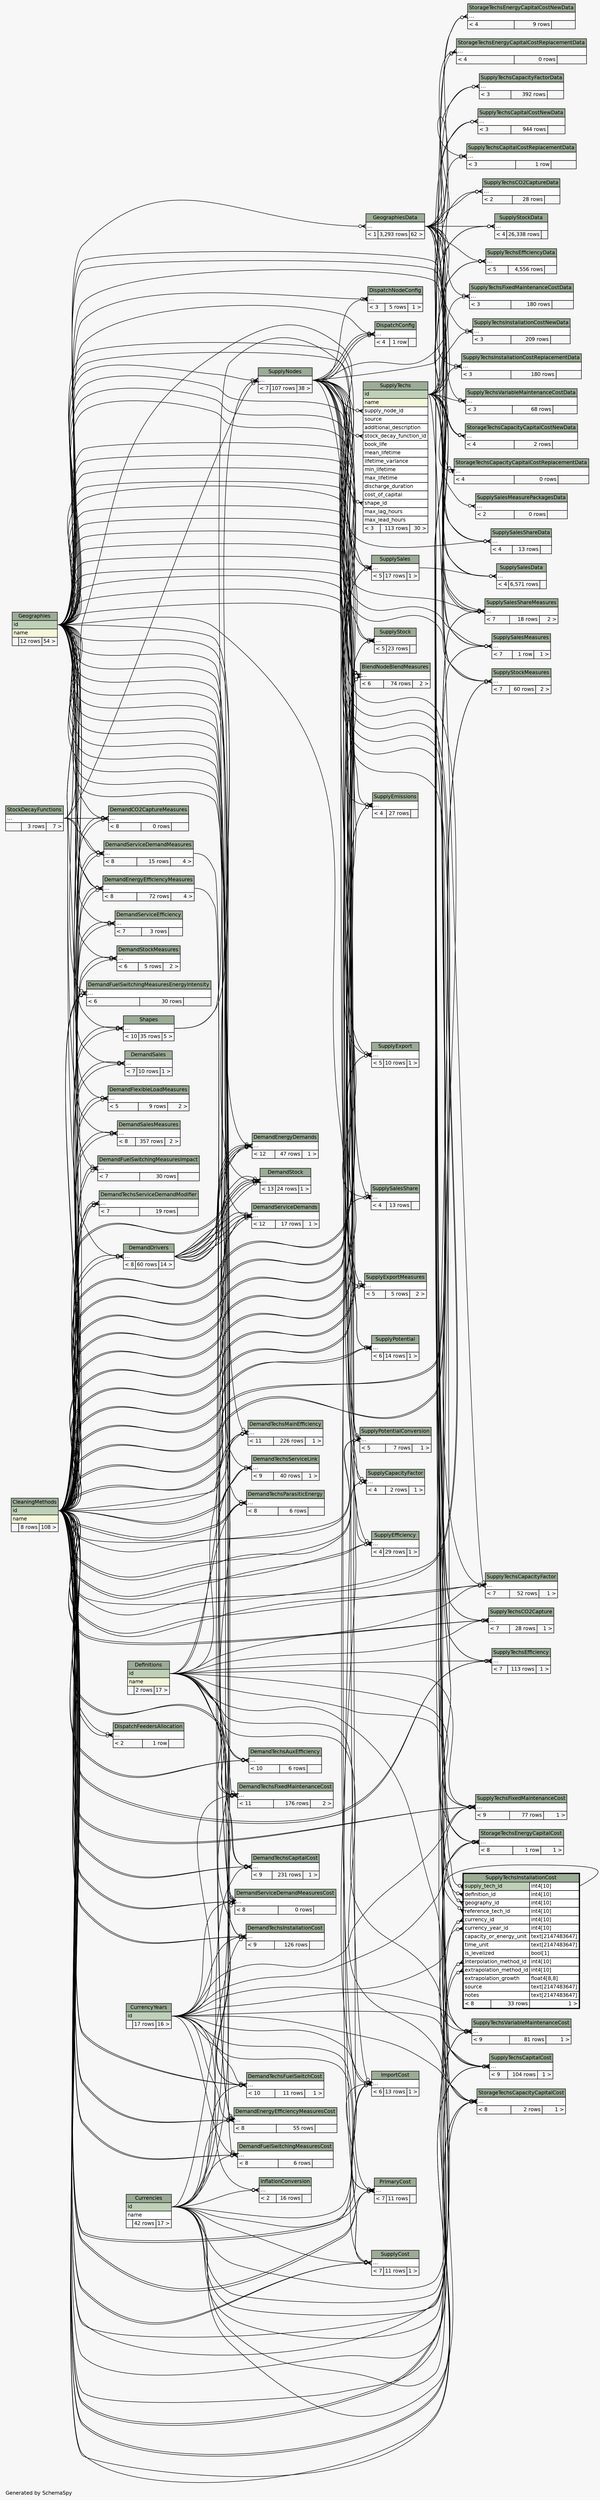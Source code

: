 // dot 2.38.0 on Windows 10 10.0
// SchemaSpy rev 590
digraph "twoDegreesRelationshipsDiagram" {
  graph [
    rankdir="RL"
    bgcolor="#f7f7f7"
    label="\nGenerated by SchemaSpy"
    labeljust="l"
    nodesep="0.18"
    ranksep="0.46"
    fontname="Helvetica"
    fontsize="11"
  ];
  node [
    fontname="Helvetica"
    fontsize="11"
    shape="plaintext"
  ];
  edge [
    arrowsize="0.8"
  ];
  "BlendNodeBlendMeasures":"elipses":w -> "SupplyNodes":"elipses":e [arrowhead=none dir=back arrowtail=crowodot];
  "BlendNodeBlendMeasures":"elipses":w -> "CleaningMethods":"id":e [arrowhead=none dir=back arrowtail=crowodot];
  "BlendNodeBlendMeasures":"elipses":w -> "Geographies":"id":e [arrowhead=none dir=back arrowtail=crowodot];
  "BlendNodeBlendMeasures":"elipses":w -> "CleaningMethods":"id":e [arrowhead=none dir=back arrowtail=crowodot];
  "BlendNodeBlendMeasures":"elipses":w -> "SupplyNodes":"elipses":e [arrowhead=none dir=back arrowtail=crowodot];
  "DemandCO2CaptureMeasures":"elipses":w -> "CleaningMethods":"id":e [arrowhead=none dir=back arrowtail=crowodot];
  "DemandCO2CaptureMeasures":"elipses":w -> "Geographies":"id":e [arrowhead=none dir=back arrowtail=crowodot];
  "DemandCO2CaptureMeasures":"elipses":w -> "CleaningMethods":"id":e [arrowhead=none dir=back arrowtail=crowodot];
  "DemandCO2CaptureMeasures":"elipses":w -> "StockDecayFunctions":"elipses":e [arrowhead=none dir=back arrowtail=crowodot];
  "DemandDrivers":"elipses":w -> "CleaningMethods":"id":e [arrowhead=none dir=back arrowtail=crowodot];
  "DemandDrivers":"elipses":w -> "Geographies":"id":e [arrowhead=none dir=back arrowtail=crowodot];
  "DemandDrivers":"elipses":w -> "CleaningMethods":"id":e [arrowhead=none dir=back arrowtail=crowodot];
  "DemandEnergyDemands":"elipses":w -> "DemandDrivers":"elipses":e [arrowhead=none dir=back arrowtail=crowodot];
  "DemandEnergyDemands":"elipses":w -> "DemandDrivers":"elipses":e [arrowhead=none dir=back arrowtail=crowodot];
  "DemandEnergyDemands":"elipses":w -> "DemandDrivers":"elipses":e [arrowhead=none dir=back arrowtail=crowodot];
  "DemandEnergyDemands":"elipses":w -> "DemandDrivers":"elipses":e [arrowhead=none dir=back arrowtail=crowodot];
  "DemandEnergyDemands":"elipses":w -> "CleaningMethods":"id":e [arrowhead=none dir=back arrowtail=crowodot];
  "DemandEnergyDemands":"elipses":w -> "Geographies":"id":e [arrowhead=none dir=back arrowtail=crowodot];
  "DemandEnergyDemands":"elipses":w -> "CleaningMethods":"id":e [arrowhead=none dir=back arrowtail=crowodot];
  "DemandEnergyEfficiencyMeasures":"elipses":w -> "CleaningMethods":"id":e [arrowhead=none dir=back arrowtail=crowodot];
  "DemandEnergyEfficiencyMeasures":"elipses":w -> "Geographies":"id":e [arrowhead=none dir=back arrowtail=crowodot];
  "DemandEnergyEfficiencyMeasures":"elipses":w -> "CleaningMethods":"id":e [arrowhead=none dir=back arrowtail=crowodot];
  "DemandEnergyEfficiencyMeasures":"elipses":w -> "StockDecayFunctions":"elipses":e [arrowhead=none dir=back arrowtail=crowodot];
  "DemandEnergyEfficiencyMeasuresCost":"elipses":w -> "Currencies":"id":e [arrowhead=none dir=back arrowtail=crowodot];
  "DemandEnergyEfficiencyMeasuresCost":"elipses":w -> "CurrencyYears":"id":e [arrowhead=none dir=back arrowtail=crowodot];
  "DemandEnergyEfficiencyMeasuresCost":"elipses":w -> "CleaningMethods":"id":e [arrowhead=none dir=back arrowtail=crowodot];
  "DemandEnergyEfficiencyMeasuresCost":"elipses":w -> "Geographies":"id":e [arrowhead=none dir=back arrowtail=crowodot];
  "DemandEnergyEfficiencyMeasuresCost":"elipses":w -> "CleaningMethods":"id":e [arrowhead=none dir=back arrowtail=crowodot];
  "DemandEnergyEfficiencyMeasuresCost":"elipses":w -> "DemandEnergyEfficiencyMeasures":"elipses":e [arrowhead=none dir=back arrowtail=teeodot];
  "DemandFlexibleLoadMeasures":"elipses":w -> "CleaningMethods":"id":e [arrowhead=none dir=back arrowtail=crowodot];
  "DemandFlexibleLoadMeasures":"elipses":w -> "Geographies":"id":e [arrowhead=none dir=back arrowtail=crowodot];
  "DemandFlexibleLoadMeasures":"elipses":w -> "CleaningMethods":"id":e [arrowhead=none dir=back arrowtail=crowodot];
  "DemandFuelSwitchingMeasuresCost":"elipses":w -> "Currencies":"id":e [arrowhead=none dir=back arrowtail=crowodot];
  "DemandFuelSwitchingMeasuresCost":"elipses":w -> "CurrencyYears":"id":e [arrowhead=none dir=back arrowtail=crowodot];
  "DemandFuelSwitchingMeasuresCost":"elipses":w -> "CleaningMethods":"id":e [arrowhead=none dir=back arrowtail=crowodot];
  "DemandFuelSwitchingMeasuresCost":"elipses":w -> "Geographies":"id":e [arrowhead=none dir=back arrowtail=crowodot];
  "DemandFuelSwitchingMeasuresCost":"elipses":w -> "CleaningMethods":"id":e [arrowhead=none dir=back arrowtail=crowodot];
  "DemandFuelSwitchingMeasuresEnergyIntensity":"elipses":w -> "CleaningMethods":"id":e [arrowhead=none dir=back arrowtail=crowodot];
  "DemandFuelSwitchingMeasuresEnergyIntensity":"elipses":w -> "Geographies":"id":e [arrowhead=none dir=back arrowtail=crowodot];
  "DemandFuelSwitchingMeasuresEnergyIntensity":"elipses":w -> "CleaningMethods":"id":e [arrowhead=none dir=back arrowtail=crowodot];
  "DemandFuelSwitchingMeasuresImpact":"elipses":w -> "CleaningMethods":"id":e [arrowhead=none dir=back arrowtail=crowodot];
  "DemandFuelSwitchingMeasuresImpact":"elipses":w -> "Geographies":"id":e [arrowhead=none dir=back arrowtail=crowodot];
  "DemandFuelSwitchingMeasuresImpact":"elipses":w -> "CleaningMethods":"id":e [arrowhead=none dir=back arrowtail=crowodot];
  "DemandSales":"elipses":w -> "CleaningMethods":"id":e [arrowhead=none dir=back arrowtail=crowodot];
  "DemandSales":"elipses":w -> "Geographies":"id":e [arrowhead=none dir=back arrowtail=crowodot];
  "DemandSales":"elipses":w -> "CleaningMethods":"id":e [arrowhead=none dir=back arrowtail=crowodot];
  "DemandSalesMeasures":"elipses":w -> "CleaningMethods":"id":e [arrowhead=none dir=back arrowtail=crowodot];
  "DemandSalesMeasures":"elipses":w -> "Geographies":"id":e [arrowhead=none dir=back arrowtail=crowodot];
  "DemandSalesMeasures":"elipses":w -> "CleaningMethods":"id":e [arrowhead=none dir=back arrowtail=crowodot];
  "DemandServiceDemandMeasures":"elipses":w -> "CleaningMethods":"id":e [arrowhead=none dir=back arrowtail=crowodot];
  "DemandServiceDemandMeasures":"elipses":w -> "Geographies":"id":e [arrowhead=none dir=back arrowtail=crowodot];
  "DemandServiceDemandMeasures":"elipses":w -> "CleaningMethods":"id":e [arrowhead=none dir=back arrowtail=crowodot];
  "DemandServiceDemandMeasures":"elipses":w -> "StockDecayFunctions":"elipses":e [arrowhead=none dir=back arrowtail=crowodot];
  "DemandServiceDemandMeasuresCost":"elipses":w -> "Currencies":"id":e [arrowhead=none dir=back arrowtail=crowodot];
  "DemandServiceDemandMeasuresCost":"elipses":w -> "CurrencyYears":"id":e [arrowhead=none dir=back arrowtail=crowodot];
  "DemandServiceDemandMeasuresCost":"elipses":w -> "CleaningMethods":"id":e [arrowhead=none dir=back arrowtail=crowodot];
  "DemandServiceDemandMeasuresCost":"elipses":w -> "Geographies":"id":e [arrowhead=none dir=back arrowtail=crowodot];
  "DemandServiceDemandMeasuresCost":"elipses":w -> "CleaningMethods":"id":e [arrowhead=none dir=back arrowtail=crowodot];
  "DemandServiceDemandMeasuresCost":"elipses":w -> "DemandServiceDemandMeasures":"elipses":e [arrowhead=none dir=back arrowtail=teeodot];
  "DemandServiceDemands":"elipses":w -> "DemandDrivers":"elipses":e [arrowhead=none dir=back arrowtail=crowodot];
  "DemandServiceDemands":"elipses":w -> "DemandDrivers":"elipses":e [arrowhead=none dir=back arrowtail=crowodot];
  "DemandServiceDemands":"elipses":w -> "DemandDrivers":"elipses":e [arrowhead=none dir=back arrowtail=crowodot];
  "DemandServiceDemands":"elipses":w -> "DemandDrivers":"elipses":e [arrowhead=none dir=back arrowtail=crowodot];
  "DemandServiceDemands":"elipses":w -> "CleaningMethods":"id":e [arrowhead=none dir=back arrowtail=crowodot];
  "DemandServiceDemands":"elipses":w -> "Geographies":"id":e [arrowhead=none dir=back arrowtail=crowodot];
  "DemandServiceDemands":"elipses":w -> "CleaningMethods":"id":e [arrowhead=none dir=back arrowtail=crowodot];
  "DemandServiceEfficiency":"elipses":w -> "CleaningMethods":"id":e [arrowhead=none dir=back arrowtail=crowodot];
  "DemandServiceEfficiency":"elipses":w -> "Geographies":"id":e [arrowhead=none dir=back arrowtail=crowodot];
  "DemandServiceEfficiency":"elipses":w -> "CleaningMethods":"id":e [arrowhead=none dir=back arrowtail=crowodot];
  "DemandStock":"elipses":w -> "DemandDrivers":"elipses":e [arrowhead=none dir=back arrowtail=crowodot];
  "DemandStock":"elipses":w -> "DemandDrivers":"elipses":e [arrowhead=none dir=back arrowtail=crowodot];
  "DemandStock":"elipses":w -> "DemandDrivers":"elipses":e [arrowhead=none dir=back arrowtail=crowodot];
  "DemandStock":"elipses":w -> "DemandDrivers":"elipses":e [arrowhead=none dir=back arrowtail=crowodot];
  "DemandStock":"elipses":w -> "CleaningMethods":"id":e [arrowhead=none dir=back arrowtail=crowodot];
  "DemandStock":"elipses":w -> "Geographies":"id":e [arrowhead=none dir=back arrowtail=crowodot];
  "DemandStock":"elipses":w -> "CleaningMethods":"id":e [arrowhead=none dir=back arrowtail=crowodot];
  "DemandStockMeasures":"elipses":w -> "CleaningMethods":"id":e [arrowhead=none dir=back arrowtail=crowodot];
  "DemandStockMeasures":"elipses":w -> "Geographies":"id":e [arrowhead=none dir=back arrowtail=crowodot];
  "DemandStockMeasures":"elipses":w -> "CleaningMethods":"id":e [arrowhead=none dir=back arrowtail=crowodot];
  "DemandTechsAuxEfficiency":"elipses":w -> "Definitions":"id":e [arrowhead=none dir=back arrowtail=crowodot];
  "DemandTechsAuxEfficiency":"elipses":w -> "CleaningMethods":"id":e [arrowhead=none dir=back arrowtail=crowodot];
  "DemandTechsAuxEfficiency":"elipses":w -> "Geographies":"id":e [arrowhead=none dir=back arrowtail=crowodot];
  "DemandTechsAuxEfficiency":"elipses":w -> "CleaningMethods":"id":e [arrowhead=none dir=back arrowtail=crowodot];
  "DemandTechsCapitalCost":"elipses":w -> "Currencies":"id":e [arrowhead=none dir=back arrowtail=crowodot];
  "DemandTechsCapitalCost":"elipses":w -> "Definitions":"id":e [arrowhead=none dir=back arrowtail=crowodot];
  "DemandTechsCapitalCost":"elipses":w -> "CleaningMethods":"id":e [arrowhead=none dir=back arrowtail=crowodot];
  "DemandTechsCapitalCost":"elipses":w -> "Geographies":"id":e [arrowhead=none dir=back arrowtail=crowodot];
  "DemandTechsCapitalCost":"elipses":w -> "CleaningMethods":"id":e [arrowhead=none dir=back arrowtail=crowodot];
  "DemandTechsFixedMaintenanceCost":"elipses":w -> "Currencies":"id":e [arrowhead=none dir=back arrowtail=crowodot];
  "DemandTechsFixedMaintenanceCost":"elipses":w -> "CurrencyYears":"id":e [arrowhead=none dir=back arrowtail=crowodot];
  "DemandTechsFixedMaintenanceCost":"elipses":w -> "Definitions":"id":e [arrowhead=none dir=back arrowtail=crowodot];
  "DemandTechsFixedMaintenanceCost":"elipses":w -> "CleaningMethods":"id":e [arrowhead=none dir=back arrowtail=crowodot];
  "DemandTechsFixedMaintenanceCost":"elipses":w -> "Geographies":"id":e [arrowhead=none dir=back arrowtail=crowodot];
  "DemandTechsFixedMaintenanceCost":"elipses":w -> "CleaningMethods":"id":e [arrowhead=none dir=back arrowtail=crowodot];
  "DemandTechsFuelSwitchCost":"elipses":w -> "Currencies":"id":e [arrowhead=none dir=back arrowtail=crowodot];
  "DemandTechsFuelSwitchCost":"elipses":w -> "CurrencyYears":"id":e [arrowhead=none dir=back arrowtail=crowodot];
  "DemandTechsFuelSwitchCost":"elipses":w -> "Definitions":"id":e [arrowhead=none dir=back arrowtail=crowodot];
  "DemandTechsFuelSwitchCost":"elipses":w -> "CleaningMethods":"id":e [arrowhead=none dir=back arrowtail=crowodot];
  "DemandTechsFuelSwitchCost":"elipses":w -> "Geographies":"id":e [arrowhead=none dir=back arrowtail=crowodot];
  "DemandTechsFuelSwitchCost":"elipses":w -> "CleaningMethods":"id":e [arrowhead=none dir=back arrowtail=crowodot];
  "DemandTechsInstallationCost":"elipses":w -> "Currencies":"id":e [arrowhead=none dir=back arrowtail=crowodot];
  "DemandTechsInstallationCost":"elipses":w -> "CurrencyYears":"id":e [arrowhead=none dir=back arrowtail=crowodot];
  "DemandTechsInstallationCost":"elipses":w -> "Definitions":"id":e [arrowhead=none dir=back arrowtail=crowodot];
  "DemandTechsInstallationCost":"elipses":w -> "CleaningMethods":"id":e [arrowhead=none dir=back arrowtail=crowodot];
  "DemandTechsInstallationCost":"elipses":w -> "Geographies":"id":e [arrowhead=none dir=back arrowtail=crowodot];
  "DemandTechsInstallationCost":"elipses":w -> "CleaningMethods":"id":e [arrowhead=none dir=back arrowtail=crowodot];
  "DemandTechsMainEfficiency":"elipses":w -> "Definitions":"id":e [arrowhead=none dir=back arrowtail=crowodot];
  "DemandTechsMainEfficiency":"elipses":w -> "CleaningMethods":"id":e [arrowhead=none dir=back arrowtail=crowodot];
  "DemandTechsMainEfficiency":"elipses":w -> "Geographies":"id":e [arrowhead=none dir=back arrowtail=crowodot];
  "DemandTechsMainEfficiency":"elipses":w -> "CleaningMethods":"id":e [arrowhead=none dir=back arrowtail=crowodot];
  "DemandTechsParasiticEnergy":"elipses":w -> "Definitions":"id":e [arrowhead=none dir=back arrowtail=crowodot];
  "DemandTechsParasiticEnergy":"elipses":w -> "CleaningMethods":"id":e [arrowhead=none dir=back arrowtail=crowodot];
  "DemandTechsParasiticEnergy":"elipses":w -> "Geographies":"id":e [arrowhead=none dir=back arrowtail=crowodot];
  "DemandTechsParasiticEnergy":"elipses":w -> "CleaningMethods":"id":e [arrowhead=none dir=back arrowtail=crowodot];
  "DemandTechsServiceDemandModifier":"elipses":w -> "CleaningMethods":"id":e [arrowhead=none dir=back arrowtail=crowodot];
  "DemandTechsServiceDemandModifier":"elipses":w -> "Geographies":"id":e [arrowhead=none dir=back arrowtail=crowodot];
  "DemandTechsServiceDemandModifier":"elipses":w -> "CleaningMethods":"id":e [arrowhead=none dir=back arrowtail=crowodot];
  "DemandTechsServiceLink":"elipses":w -> "Definitions":"id":e [arrowhead=none dir=back arrowtail=crowodot];
  "DemandTechsServiceLink":"elipses":w -> "CleaningMethods":"id":e [arrowhead=none dir=back arrowtail=crowodot];
  "DemandTechsServiceLink":"elipses":w -> "Geographies":"id":e [arrowhead=none dir=back arrowtail=crowodot];
  "DemandTechsServiceLink":"elipses":w -> "CleaningMethods":"id":e [arrowhead=none dir=back arrowtail=crowodot];
  "DispatchConfig":"elipses":w -> "SupplyNodes":"elipses":e [arrowhead=none dir=back arrowtail=crowodot];
  "DispatchConfig":"elipses":w -> "Geographies":"id":e [arrowhead=none dir=back arrowtail=crowodot];
  "DispatchConfig":"elipses":w -> "SupplyNodes":"elipses":e [arrowhead=none dir=back arrowtail=crowodot];
  "DispatchConfig":"elipses":w -> "SupplyNodes":"elipses":e [arrowhead=none dir=back arrowtail=crowodot];
  "DispatchFeedersAllocation":"elipses":w -> "CleaningMethods":"id":e [arrowhead=none dir=back arrowtail=crowodot];
  "DispatchFeedersAllocation":"elipses":w -> "CleaningMethods":"id":e [arrowhead=none dir=back arrowtail=crowodot];
  "DispatchNodeConfig":"elipses":w -> "Geographies":"id":e [arrowhead=none dir=back arrowtail=crowodot];
  "DispatchNodeConfig":"elipses":w -> "SupplyNodes":"elipses":e [arrowhead=none dir=back arrowtail=teeodot];
  "GeographiesData":"elipses":w -> "Geographies":"id":e [arrowhead=none dir=back arrowtail=crowodot];
  "ImportCost":"elipses":w -> "Currencies":"id":e [arrowhead=none dir=back arrowtail=crowodot];
  "ImportCost":"elipses":w -> "CurrencyYears":"id":e [arrowhead=none dir=back arrowtail=crowodot];
  "ImportCost":"elipses":w -> "CleaningMethods":"id":e [arrowhead=none dir=back arrowtail=crowodot];
  "ImportCost":"elipses":w -> "Geographies":"id":e [arrowhead=none dir=back arrowtail=crowodot];
  "ImportCost":"elipses":w -> "SupplyNodes":"elipses":e [arrowhead=none dir=back arrowtail=teeodot];
  "ImportCost":"elipses":w -> "CleaningMethods":"id":e [arrowhead=none dir=back arrowtail=crowodot];
  "InflationConversion":"elipses":w -> "Currencies":"id":e [arrowhead=none dir=back arrowtail=crowodot];
  "InflationConversion":"elipses":w -> "CurrencyYears":"id":e [arrowhead=none dir=back arrowtail=crowodot];
  "PrimaryCost":"elipses":w -> "Currencies":"id":e [arrowhead=none dir=back arrowtail=crowodot];
  "PrimaryCost":"elipses":w -> "CurrencyYears":"id":e [arrowhead=none dir=back arrowtail=crowodot];
  "PrimaryCost":"elipses":w -> "CleaningMethods":"id":e [arrowhead=none dir=back arrowtail=crowodot];
  "PrimaryCost":"elipses":w -> "Geographies":"id":e [arrowhead=none dir=back arrowtail=crowodot];
  "PrimaryCost":"elipses":w -> "CleaningMethods":"id":e [arrowhead=none dir=back arrowtail=crowodot];
  "PrimaryCost":"elipses":w -> "SupplyNodes":"elipses":e [arrowhead=none dir=back arrowtail=teeodot];
  "Shapes":"elipses":w -> "CleaningMethods":"id":e [arrowhead=none dir=back arrowtail=crowodot];
  "Shapes":"elipses":w -> "Geographies":"id":e [arrowhead=none dir=back arrowtail=crowodot];
  "Shapes":"elipses":w -> "CleaningMethods":"id":e [arrowhead=none dir=back arrowtail=crowodot];
  "StorageTechsCapacityCapitalCost":"elipses":w -> "Currencies":"id":e [arrowhead=none dir=back arrowtail=crowodot];
  "StorageTechsCapacityCapitalCost":"elipses":w -> "CurrencyYears":"id":e [arrowhead=none dir=back arrowtail=crowodot];
  "StorageTechsCapacityCapitalCost":"elipses":w -> "Definitions":"id":e [arrowhead=none dir=back arrowtail=crowodot];
  "StorageTechsCapacityCapitalCost":"elipses":w -> "CleaningMethods":"id":e [arrowhead=none dir=back arrowtail=crowodot];
  "StorageTechsCapacityCapitalCost":"elipses":w -> "Geographies":"id":e [arrowhead=none dir=back arrowtail=crowodot];
  "StorageTechsCapacityCapitalCost":"elipses":w -> "CleaningMethods":"id":e [arrowhead=none dir=back arrowtail=crowodot];
  "StorageTechsCapacityCapitalCost":"elipses":w -> "SupplyTechs":"id":e [arrowhead=none dir=back arrowtail=teeodot];
  "StorageTechsCapacityCapitalCostNewData":"elipses":w -> "GeographiesData":"elipses":e [arrowhead=none dir=back arrowtail=crowodot];
  "StorageTechsCapacityCapitalCostNewData":"elipses":w -> "SupplyTechs":"id":e [arrowhead=none dir=back arrowtail=crowodot];
  "StorageTechsCapacityCapitalCostReplacementData":"elipses":w -> "GeographiesData":"elipses":e [arrowhead=none dir=back arrowtail=crowodot];
  "StorageTechsCapacityCapitalCostReplacementData":"elipses":w -> "SupplyTechs":"id":e [arrowhead=none dir=back arrowtail=teeodot];
  "StorageTechsEnergyCapitalCost":"elipses":w -> "Currencies":"id":e [arrowhead=none dir=back arrowtail=crowodot];
  "StorageTechsEnergyCapitalCost":"elipses":w -> "CurrencyYears":"id":e [arrowhead=none dir=back arrowtail=crowodot];
  "StorageTechsEnergyCapitalCost":"elipses":w -> "Definitions":"id":e [arrowhead=none dir=back arrowtail=crowodot];
  "StorageTechsEnergyCapitalCost":"elipses":w -> "CleaningMethods":"id":e [arrowhead=none dir=back arrowtail=crowodot];
  "StorageTechsEnergyCapitalCost":"elipses":w -> "Geographies":"id":e [arrowhead=none dir=back arrowtail=crowodot];
  "StorageTechsEnergyCapitalCost":"elipses":w -> "CleaningMethods":"id":e [arrowhead=none dir=back arrowtail=crowodot];
  "StorageTechsEnergyCapitalCost":"elipses":w -> "SupplyTechs":"id":e [arrowhead=none dir=back arrowtail=teeodot];
  "StorageTechsEnergyCapitalCostNewData":"elipses":w -> "GeographiesData":"elipses":e [arrowhead=none dir=back arrowtail=crowodot];
  "StorageTechsEnergyCapitalCostNewData":"elipses":w -> "SupplyTechs":"id":e [arrowhead=none dir=back arrowtail=crowodot];
  "StorageTechsEnergyCapitalCostReplacementData":"elipses":w -> "GeographiesData":"elipses":e [arrowhead=none dir=back arrowtail=crowodot];
  "StorageTechsEnergyCapitalCostReplacementData":"elipses":w -> "SupplyTechs":"id":e [arrowhead=none dir=back arrowtail=crowodot];
  "SupplyCapacityFactor":"elipses":w -> "CleaningMethods":"id":e [arrowhead=none dir=back arrowtail=crowodot];
  "SupplyCapacityFactor":"elipses":w -> "Geographies":"id":e [arrowhead=none dir=back arrowtail=crowodot];
  "SupplyCapacityFactor":"elipses":w -> "CleaningMethods":"id":e [arrowhead=none dir=back arrowtail=crowodot];
  "SupplyCapacityFactor":"elipses":w -> "SupplyNodes":"elipses":e [arrowhead=none dir=back arrowtail=teeodot];
  "SupplyCost":"elipses":w -> "Currencies":"id":e [arrowhead=none dir=back arrowtail=crowodot];
  "SupplyCost":"elipses":w -> "CurrencyYears":"id":e [arrowhead=none dir=back arrowtail=crowodot];
  "SupplyCost":"elipses":w -> "CleaningMethods":"id":e [arrowhead=none dir=back arrowtail=crowodot];
  "SupplyCost":"elipses":w -> "Geographies":"id":e [arrowhead=none dir=back arrowtail=crowodot];
  "SupplyCost":"elipses":w -> "CleaningMethods":"id":e [arrowhead=none dir=back arrowtail=crowodot];
  "SupplyCost":"elipses":w -> "SupplyNodes":"elipses":e [arrowhead=none dir=back arrowtail=crowodot];
  "SupplyEfficiency":"elipses":w -> "CleaningMethods":"id":e [arrowhead=none dir=back arrowtail=crowodot];
  "SupplyEfficiency":"elipses":w -> "Geographies":"id":e [arrowhead=none dir=back arrowtail=crowodot];
  "SupplyEfficiency":"elipses":w -> "SupplyNodes":"elipses":e [arrowhead=none dir=back arrowtail=teeodot];
  "SupplyEfficiency":"elipses":w -> "CleaningMethods":"id":e [arrowhead=none dir=back arrowtail=crowodot];
  "SupplyEmissions":"elipses":w -> "CleaningMethods":"id":e [arrowhead=none dir=back arrowtail=crowodot];
  "SupplyEmissions":"elipses":w -> "Geographies":"id":e [arrowhead=none dir=back arrowtail=crowodot];
  "SupplyEmissions":"elipses":w -> "CleaningMethods":"id":e [arrowhead=none dir=back arrowtail=crowodot];
  "SupplyEmissions":"elipses":w -> "SupplyNodes":"elipses":e [arrowhead=none dir=back arrowtail=teeodot];
  "SupplyExport":"elipses":w -> "CleaningMethods":"id":e [arrowhead=none dir=back arrowtail=crowodot];
  "SupplyExport":"elipses":w -> "Geographies":"id":e [arrowhead=none dir=back arrowtail=crowodot];
  "SupplyExport":"elipses":w -> "CleaningMethods":"id":e [arrowhead=none dir=back arrowtail=crowodot];
  "SupplyExport":"elipses":w -> "SupplyNodes":"elipses":e [arrowhead=none dir=back arrowtail=teeodot];
  "SupplyExportMeasures":"elipses":w -> "CleaningMethods":"id":e [arrowhead=none dir=back arrowtail=crowodot];
  "SupplyExportMeasures":"elipses":w -> "Geographies":"id":e [arrowhead=none dir=back arrowtail=crowodot];
  "SupplyExportMeasures":"elipses":w -> "CleaningMethods":"id":e [arrowhead=none dir=back arrowtail=crowodot];
  "SupplyExportMeasures":"elipses":w -> "SupplyNodes":"elipses":e [arrowhead=none dir=back arrowtail=crowodot];
  "SupplyNodes":"elipses":w -> "Shapes":"elipses":e [arrowhead=none dir=back arrowtail=crowodot];
  "SupplyNodes":"elipses":w -> "StockDecayFunctions":"elipses":e [arrowhead=none dir=back arrowtail=crowodot];
  "SupplyNodes":"elipses":w -> "Geographies":"id":e [arrowhead=none dir=back arrowtail=crowodot];
  "SupplyPotential":"elipses":w -> "CleaningMethods":"id":e [arrowhead=none dir=back arrowtail=crowodot];
  "SupplyPotential":"elipses":w -> "Geographies":"id":e [arrowhead=none dir=back arrowtail=crowodot];
  "SupplyPotential":"elipses":w -> "CleaningMethods":"id":e [arrowhead=none dir=back arrowtail=crowodot];
  "SupplyPotential":"elipses":w -> "SupplyNodes":"elipses":e [arrowhead=none dir=back arrowtail=teeodot];
  "SupplyPotentialConversion":"elipses":w -> "CleaningMethods":"id":e [arrowhead=none dir=back arrowtail=crowodot];
  "SupplyPotentialConversion":"elipses":w -> "Geographies":"id":e [arrowhead=none dir=back arrowtail=crowodot];
  "SupplyPotentialConversion":"elipses":w -> "CleaningMethods":"id":e [arrowhead=none dir=back arrowtail=crowodot];
  "SupplyPotentialConversion":"elipses":w -> "SupplyNodes":"elipses":e [arrowhead=none dir=back arrowtail=teeodot];
  "SupplySales":"elipses":w -> "CleaningMethods":"id":e [arrowhead=none dir=back arrowtail=crowodot];
  "SupplySales":"elipses":w -> "Geographies":"id":e [arrowhead=none dir=back arrowtail=crowodot];
  "SupplySales":"elipses":w -> "CleaningMethods":"id":e [arrowhead=none dir=back arrowtail=crowodot];
  "SupplySales":"elipses":w -> "SupplyNodes":"elipses":e [arrowhead=none dir=back arrowtail=teeodot];
  "SupplySalesData":"elipses":w -> "GeographiesData":"elipses":e [arrowhead=none dir=back arrowtail=crowodot];
  "SupplySalesData":"elipses":w -> "SupplySales":"elipses":e [arrowhead=none dir=back arrowtail=crowodot];
  "SupplySalesData":"elipses":w -> "SupplyTechs":"id":e [arrowhead=none dir=back arrowtail=crowodot];
  "SupplySalesMeasurePackagesData":"elipses":w -> "SupplyTechs":"id":e [arrowhead=none dir=back arrowtail=crowodot];
  "SupplySalesMeasures":"elipses":w -> "CleaningMethods":"id":e [arrowhead=none dir=back arrowtail=crowodot];
  "SupplySalesMeasures":"elipses":w -> "Geographies":"id":e [arrowhead=none dir=back arrowtail=crowodot];
  "SupplySalesMeasures":"elipses":w -> "CleaningMethods":"id":e [arrowhead=none dir=back arrowtail=crowodot];
  "SupplySalesMeasures":"elipses":w -> "SupplyNodes":"elipses":e [arrowhead=none dir=back arrowtail=crowodot];
  "SupplySalesMeasures":"elipses":w -> "SupplyTechs":"id":e [arrowhead=none dir=back arrowtail=crowodot];
  "SupplySalesShare":"elipses":w -> "CleaningMethods":"id":e [arrowhead=none dir=back arrowtail=crowodot];
  "SupplySalesShare":"elipses":w -> "Geographies":"id":e [arrowhead=none dir=back arrowtail=crowodot];
  "SupplySalesShare":"elipses":w -> "CleaningMethods":"id":e [arrowhead=none dir=back arrowtail=crowodot];
  "SupplySalesShare":"elipses":w -> "SupplyNodes":"elipses":e [arrowhead=none dir=back arrowtail=teeodot];
  "SupplySalesShareData":"elipses":w -> "GeographiesData":"elipses":e [arrowhead=none dir=back arrowtail=crowodot];
  "SupplySalesShareData":"elipses":w -> "SupplyNodes":"elipses":e [arrowhead=none dir=back arrowtail=crowodot];
  "SupplySalesShareData":"elipses":w -> "SupplyTechs":"id":e [arrowhead=none dir=back arrowtail=crowodot];
  "SupplySalesShareMeasures":"elipses":w -> "CleaningMethods":"id":e [arrowhead=none dir=back arrowtail=crowodot];
  "SupplySalesShareMeasures":"elipses":w -> "Geographies":"id":e [arrowhead=none dir=back arrowtail=crowodot];
  "SupplySalesShareMeasures":"elipses":w -> "CleaningMethods":"id":e [arrowhead=none dir=back arrowtail=crowodot];
  "SupplySalesShareMeasures":"elipses":w -> "SupplyTechs":"id":e [arrowhead=none dir=back arrowtail=crowodot];
  "SupplySalesShareMeasures":"elipses":w -> "SupplyNodes":"elipses":e [arrowhead=none dir=back arrowtail=crowodot];
  "SupplySalesShareMeasures":"elipses":w -> "SupplyTechs":"id":e [arrowhead=none dir=back arrowtail=crowodot];
  "SupplyStock":"elipses":w -> "CleaningMethods":"id":e [arrowhead=none dir=back arrowtail=crowodot];
  "SupplyStock":"elipses":w -> "Geographies":"id":e [arrowhead=none dir=back arrowtail=crowodot];
  "SupplyStock":"elipses":w -> "CleaningMethods":"id":e [arrowhead=none dir=back arrowtail=crowodot];
  "SupplyStock":"elipses":w -> "SupplyNodes":"elipses":e [arrowhead=none dir=back arrowtail=teeodot];
  "SupplyStockData":"elipses":w -> "GeographiesData":"elipses":e [arrowhead=none dir=back arrowtail=crowodot];
  "SupplyStockData":"elipses":w -> "SupplyNodes":"elipses":e [arrowhead=none dir=back arrowtail=crowodot];
  "SupplyStockData":"elipses":w -> "SupplyTechs":"id":e [arrowhead=none dir=back arrowtail=crowodot];
  "SupplyStockMeasures":"elipses":w -> "CleaningMethods":"id":e [arrowhead=none dir=back arrowtail=crowodot];
  "SupplyStockMeasures":"elipses":w -> "Geographies":"id":e [arrowhead=none dir=back arrowtail=crowodot];
  "SupplyStockMeasures":"elipses":w -> "CleaningMethods":"id":e [arrowhead=none dir=back arrowtail=crowodot];
  "SupplyStockMeasures":"elipses":w -> "SupplyNodes":"elipses":e [arrowhead=none dir=back arrowtail=crowodot];
  "SupplyStockMeasures":"elipses":w -> "SupplyTechs":"id":e [arrowhead=none dir=back arrowtail=crowodot];
  "SupplyTechs":"shape_id":w -> "Shapes":"elipses":e [arrowhead=none dir=back arrowtail=crowodot];
  "SupplyTechs":"stock_decay_function_id":w -> "StockDecayFunctions":"elipses":e [arrowhead=none dir=back arrowtail=crowodot];
  "SupplyTechs":"supply_node_id":w -> "SupplyNodes":"elipses":e [arrowhead=none dir=back arrowtail=crowodot];
  "SupplyTechsCapacityFactor":"elipses":w -> "Definitions":"id":e [arrowhead=none dir=back arrowtail=crowodot];
  "SupplyTechsCapacityFactor":"elipses":w -> "CleaningMethods":"id":e [arrowhead=none dir=back arrowtail=crowodot];
  "SupplyTechsCapacityFactor":"elipses":w -> "Geographies":"id":e [arrowhead=none dir=back arrowtail=crowodot];
  "SupplyTechsCapacityFactor":"elipses":w -> "CleaningMethods":"id":e [arrowhead=none dir=back arrowtail=crowodot];
  "SupplyTechsCapacityFactor":"elipses":w -> "SupplyTechs":"id":e [arrowhead=none dir=back arrowtail=teeodot];
  "SupplyTechsCapacityFactorData":"elipses":w -> "GeographiesData":"elipses":e [arrowhead=none dir=back arrowtail=crowodot];
  "SupplyTechsCapacityFactorData":"elipses":w -> "SupplyTechs":"id":e [arrowhead=none dir=back arrowtail=crowodot];
  "SupplyTechsCapitalCost":"elipses":w -> "Currencies":"id":e [arrowhead=none dir=back arrowtail=crowodot];
  "SupplyTechsCapitalCost":"elipses":w -> "CurrencyYears":"id":e [arrowhead=none dir=back arrowtail=crowodot];
  "SupplyTechsCapitalCost":"elipses":w -> "Definitions":"id":e [arrowhead=none dir=back arrowtail=crowodot];
  "SupplyTechsCapitalCost":"elipses":w -> "CleaningMethods":"id":e [arrowhead=none dir=back arrowtail=crowodot];
  "SupplyTechsCapitalCost":"elipses":w -> "Geographies":"id":e [arrowhead=none dir=back arrowtail=crowodot];
  "SupplyTechsCapitalCost":"elipses":w -> "CleaningMethods":"id":e [arrowhead=none dir=back arrowtail=crowodot];
  "SupplyTechsCapitalCost":"elipses":w -> "SupplyTechs":"id":e [arrowhead=none dir=back arrowtail=teeodot];
  "SupplyTechsCapitalCostNewData":"elipses":w -> "GeographiesData":"elipses":e [arrowhead=none dir=back arrowtail=crowodot];
  "SupplyTechsCapitalCostNewData":"elipses":w -> "SupplyTechs":"id":e [arrowhead=none dir=back arrowtail=crowodot];
  "SupplyTechsCapitalCostReplacementData":"elipses":w -> "GeographiesData":"elipses":e [arrowhead=none dir=back arrowtail=crowodot];
  "SupplyTechsCapitalCostReplacementData":"elipses":w -> "SupplyTechs":"id":e [arrowhead=none dir=back arrowtail=crowodot];
  "SupplyTechsCO2Capture":"elipses":w -> "Definitions":"id":e [arrowhead=none dir=back arrowtail=crowodot];
  "SupplyTechsCO2Capture":"elipses":w -> "CleaningMethods":"id":e [arrowhead=none dir=back arrowtail=crowodot];
  "SupplyTechsCO2Capture":"elipses":w -> "GeographiesData":"elipses":e [arrowhead=none dir=back arrowtail=crowodot];
  "SupplyTechsCO2Capture":"elipses":w -> "CleaningMethods":"id":e [arrowhead=none dir=back arrowtail=crowodot];
  "SupplyTechsCO2Capture":"elipses":w -> "SupplyTechs":"id":e [arrowhead=none dir=back arrowtail=teeodot];
  "SupplyTechsCO2CaptureData":"elipses":w -> "GeographiesData":"elipses":e [arrowhead=none dir=back arrowtail=crowodot];
  "SupplyTechsCO2CaptureData":"elipses":w -> "SupplyTechs":"id":e [arrowhead=none dir=back arrowtail=crowodot];
  "SupplyTechsEfficiency":"elipses":w -> "Definitions":"id":e [arrowhead=none dir=back arrowtail=crowodot];
  "SupplyTechsEfficiency":"elipses":w -> "CleaningMethods":"id":e [arrowhead=none dir=back arrowtail=crowodot];
  "SupplyTechsEfficiency":"elipses":w -> "GeographiesData":"elipses":e [arrowhead=none dir=back arrowtail=crowodot];
  "SupplyTechsEfficiency":"elipses":w -> "CleaningMethods":"id":e [arrowhead=none dir=back arrowtail=crowodot];
  "SupplyTechsEfficiency":"elipses":w -> "SupplyTechs":"id":e [arrowhead=none dir=back arrowtail=teeodot];
  "SupplyTechsEfficiencyData":"elipses":w -> "GeographiesData":"elipses":e [arrowhead=none dir=back arrowtail=crowodot];
  "SupplyTechsEfficiencyData":"elipses":w -> "SupplyNodes":"elipses":e [arrowhead=none dir=back arrowtail=crowodot];
  "SupplyTechsEfficiencyData":"elipses":w -> "SupplyTechs":"id":e [arrowhead=none dir=back arrowtail=crowodot];
  "SupplyTechsFixedMaintenanceCost":"elipses":w -> "Currencies":"id":e [arrowhead=none dir=back arrowtail=crowodot];
  "SupplyTechsFixedMaintenanceCost":"elipses":w -> "CurrencyYears":"id":e [arrowhead=none dir=back arrowtail=crowodot];
  "SupplyTechsFixedMaintenanceCost":"elipses":w -> "Definitions":"id":e [arrowhead=none dir=back arrowtail=crowodot];
  "SupplyTechsFixedMaintenanceCost":"elipses":w -> "CleaningMethods":"id":e [arrowhead=none dir=back arrowtail=crowodot];
  "SupplyTechsFixedMaintenanceCost":"elipses":w -> "Geographies":"id":e [arrowhead=none dir=back arrowtail=crowodot];
  "SupplyTechsFixedMaintenanceCost":"elipses":w -> "CleaningMethods":"id":e [arrowhead=none dir=back arrowtail=crowodot];
  "SupplyTechsFixedMaintenanceCost":"elipses":w -> "SupplyTechs":"id":e [arrowhead=none dir=back arrowtail=teeodot];
  "SupplyTechsFixedMaintenanceCostData":"elipses":w -> "GeographiesData":"elipses":e [arrowhead=none dir=back arrowtail=crowodot];
  "SupplyTechsFixedMaintenanceCostData":"elipses":w -> "SupplyTechs":"id":e [arrowhead=none dir=back arrowtail=crowodot];
  "SupplyTechsInstallationCost":"currency_id":w -> "Currencies":"id":e [arrowhead=none dir=back arrowtail=crowodot];
  "SupplyTechsInstallationCost":"currency_year_id":w -> "CurrencyYears":"id":e [arrowhead=none dir=back arrowtail=crowodot];
  "SupplyTechsInstallationCost":"definition_id":w -> "Definitions":"id":e [arrowhead=none dir=back arrowtail=crowodot];
  "SupplyTechsInstallationCost":"extrapolation_method_id":w -> "CleaningMethods":"id":e [arrowhead=none dir=back arrowtail=crowodot];
  "SupplyTechsInstallationCost":"geography_id":w -> "Geographies":"id":e [arrowhead=none dir=back arrowtail=crowodot];
  "SupplyTechsInstallationCost":"interpolation_method_id":w -> "CleaningMethods":"id":e [arrowhead=none dir=back arrowtail=crowodot];
  "SupplyTechsInstallationCost":"reference_tech_id":w -> "SupplyTechsInstallationCost":"supply_tech_id.type":e [arrowhead=none dir=back arrowtail=crowodot];
  "SupplyTechsInstallationCost":"supply_tech_id":w -> "SupplyTechs":"id":e [arrowhead=none dir=back arrowtail=teeodot];
  "SupplyTechsInstallationCostNewData":"elipses":w -> "GeographiesData":"elipses":e [arrowhead=none dir=back arrowtail=crowodot];
  "SupplyTechsInstallationCostNewData":"elipses":w -> "SupplyTechs":"id":e [arrowhead=none dir=back arrowtail=crowodot];
  "SupplyTechsInstallationCostReplacementData":"elipses":w -> "GeographiesData":"elipses":e [arrowhead=none dir=back arrowtail=crowodot];
  "SupplyTechsInstallationCostReplacementData":"elipses":w -> "SupplyTechs":"id":e [arrowhead=none dir=back arrowtail=crowodot];
  "SupplyTechsVariableMaintenanceCost":"elipses":w -> "Currencies":"id":e [arrowhead=none dir=back arrowtail=crowodot];
  "SupplyTechsVariableMaintenanceCost":"elipses":w -> "CurrencyYears":"id":e [arrowhead=none dir=back arrowtail=crowodot];
  "SupplyTechsVariableMaintenanceCost":"elipses":w -> "Definitions":"id":e [arrowhead=none dir=back arrowtail=crowodot];
  "SupplyTechsVariableMaintenanceCost":"elipses":w -> "CleaningMethods":"id":e [arrowhead=none dir=back arrowtail=crowodot];
  "SupplyTechsVariableMaintenanceCost":"elipses":w -> "GeographiesData":"elipses":e [arrowhead=none dir=back arrowtail=crowodot];
  "SupplyTechsVariableMaintenanceCost":"elipses":w -> "CleaningMethods":"id":e [arrowhead=none dir=back arrowtail=crowodot];
  "SupplyTechsVariableMaintenanceCost":"elipses":w -> "SupplyTechs":"id":e [arrowhead=none dir=back arrowtail=teeodot];
  "SupplyTechsVariableMaintenanceCostData":"elipses":w -> "GeographiesData":"elipses":e [arrowhead=none dir=back arrowtail=crowodot];
  "SupplyTechsVariableMaintenanceCostData":"elipses":w -> "SupplyTechs":"id":e [arrowhead=none dir=back arrowtail=crowodot];
  "BlendNodeBlendMeasures" [
    label=<
    <TABLE BORDER="0" CELLBORDER="1" CELLSPACING="0" BGCOLOR="#ffffff">
      <TR><TD COLSPAN="3" BGCOLOR="#9bab96" ALIGN="CENTER">BlendNodeBlendMeasures</TD></TR>
      <TR><TD PORT="elipses" COLSPAN="3" ALIGN="LEFT">...</TD></TR>
      <TR><TD ALIGN="LEFT" BGCOLOR="#f7f7f7">&lt; 6</TD><TD ALIGN="RIGHT" BGCOLOR="#f7f7f7">74 rows</TD><TD ALIGN="RIGHT" BGCOLOR="#f7f7f7">2 &gt;</TD></TR>
    </TABLE>>
    URL="BlendNodeBlendMeasures.html"
    tooltip="BlendNodeBlendMeasures"
  ];
  "CleaningMethods" [
    label=<
    <TABLE BORDER="0" CELLBORDER="1" CELLSPACING="0" BGCOLOR="#ffffff">
      <TR><TD COLSPAN="3" BGCOLOR="#9bab96" ALIGN="CENTER">CleaningMethods</TD></TR>
      <TR><TD PORT="id" COLSPAN="3" BGCOLOR="#bed1b8" ALIGN="LEFT">id</TD></TR>
      <TR><TD PORT="name" COLSPAN="3" BGCOLOR="#f4f7da" ALIGN="LEFT">name</TD></TR>
      <TR><TD ALIGN="LEFT" BGCOLOR="#f7f7f7">  </TD><TD ALIGN="RIGHT" BGCOLOR="#f7f7f7">8 rows</TD><TD ALIGN="RIGHT" BGCOLOR="#f7f7f7">108 &gt;</TD></TR>
    </TABLE>>
    URL="CleaningMethods.html"
    tooltip="CleaningMethods"
  ];
  "Currencies" [
    label=<
    <TABLE BORDER="0" CELLBORDER="1" CELLSPACING="0" BGCOLOR="#ffffff">
      <TR><TD COLSPAN="3" BGCOLOR="#9bab96" ALIGN="CENTER">Currencies</TD></TR>
      <TR><TD PORT="id" COLSPAN="3" BGCOLOR="#bed1b8" ALIGN="LEFT">id</TD></TR>
      <TR><TD PORT="name" COLSPAN="3" ALIGN="LEFT">name</TD></TR>
      <TR><TD ALIGN="LEFT" BGCOLOR="#f7f7f7">  </TD><TD ALIGN="RIGHT" BGCOLOR="#f7f7f7">42 rows</TD><TD ALIGN="RIGHT" BGCOLOR="#f7f7f7">17 &gt;</TD></TR>
    </TABLE>>
    URL="Currencies.html"
    tooltip="Currencies"
  ];
  "CurrencyYears" [
    label=<
    <TABLE BORDER="0" CELLBORDER="1" CELLSPACING="0" BGCOLOR="#ffffff">
      <TR><TD COLSPAN="3" BGCOLOR="#9bab96" ALIGN="CENTER">CurrencyYears</TD></TR>
      <TR><TD PORT="id" COLSPAN="3" BGCOLOR="#bed1b8" ALIGN="LEFT">id</TD></TR>
      <TR><TD ALIGN="LEFT" BGCOLOR="#f7f7f7">  </TD><TD ALIGN="RIGHT" BGCOLOR="#f7f7f7">17 rows</TD><TD ALIGN="RIGHT" BGCOLOR="#f7f7f7">16 &gt;</TD></TR>
    </TABLE>>
    URL="CurrencyYears.html"
    tooltip="CurrencyYears"
  ];
  "Definitions" [
    label=<
    <TABLE BORDER="0" CELLBORDER="1" CELLSPACING="0" BGCOLOR="#ffffff">
      <TR><TD COLSPAN="3" BGCOLOR="#9bab96" ALIGN="CENTER">Definitions</TD></TR>
      <TR><TD PORT="id" COLSPAN="3" BGCOLOR="#bed1b8" ALIGN="LEFT">id</TD></TR>
      <TR><TD PORT="name" COLSPAN="3" BGCOLOR="#f4f7da" ALIGN="LEFT">name</TD></TR>
      <TR><TD ALIGN="LEFT" BGCOLOR="#f7f7f7">  </TD><TD ALIGN="RIGHT" BGCOLOR="#f7f7f7">2 rows</TD><TD ALIGN="RIGHT" BGCOLOR="#f7f7f7">17 &gt;</TD></TR>
    </TABLE>>
    URL="Definitions.html"
    tooltip="Definitions"
  ];
  "DemandCO2CaptureMeasures" [
    label=<
    <TABLE BORDER="0" CELLBORDER="1" CELLSPACING="0" BGCOLOR="#ffffff">
      <TR><TD COLSPAN="3" BGCOLOR="#9bab96" ALIGN="CENTER">DemandCO2CaptureMeasures</TD></TR>
      <TR><TD PORT="elipses" COLSPAN="3" ALIGN="LEFT">...</TD></TR>
      <TR><TD ALIGN="LEFT" BGCOLOR="#f7f7f7">&lt; 8</TD><TD ALIGN="RIGHT" BGCOLOR="#f7f7f7">0 rows</TD><TD ALIGN="RIGHT" BGCOLOR="#f7f7f7">  </TD></TR>
    </TABLE>>
    URL="DemandCO2CaptureMeasures.html"
    tooltip="DemandCO2CaptureMeasures"
  ];
  "DemandDrivers" [
    label=<
    <TABLE BORDER="0" CELLBORDER="1" CELLSPACING="0" BGCOLOR="#ffffff">
      <TR><TD COLSPAN="3" BGCOLOR="#9bab96" ALIGN="CENTER">DemandDrivers</TD></TR>
      <TR><TD PORT="elipses" COLSPAN="3" ALIGN="LEFT">...</TD></TR>
      <TR><TD ALIGN="LEFT" BGCOLOR="#f7f7f7">&lt; 8</TD><TD ALIGN="RIGHT" BGCOLOR="#f7f7f7">60 rows</TD><TD ALIGN="RIGHT" BGCOLOR="#f7f7f7">14 &gt;</TD></TR>
    </TABLE>>
    URL="DemandDrivers.html"
    tooltip="DemandDrivers"
  ];
  "DemandEnergyDemands" [
    label=<
    <TABLE BORDER="0" CELLBORDER="1" CELLSPACING="0" BGCOLOR="#ffffff">
      <TR><TD COLSPAN="3" BGCOLOR="#9bab96" ALIGN="CENTER">DemandEnergyDemands</TD></TR>
      <TR><TD PORT="elipses" COLSPAN="3" ALIGN="LEFT">...</TD></TR>
      <TR><TD ALIGN="LEFT" BGCOLOR="#f7f7f7">&lt; 12</TD><TD ALIGN="RIGHT" BGCOLOR="#f7f7f7">47 rows</TD><TD ALIGN="RIGHT" BGCOLOR="#f7f7f7">1 &gt;</TD></TR>
    </TABLE>>
    URL="DemandEnergyDemands.html"
    tooltip="DemandEnergyDemands"
  ];
  "DemandEnergyEfficiencyMeasures" [
    label=<
    <TABLE BORDER="0" CELLBORDER="1" CELLSPACING="0" BGCOLOR="#ffffff">
      <TR><TD COLSPAN="3" BGCOLOR="#9bab96" ALIGN="CENTER">DemandEnergyEfficiencyMeasures</TD></TR>
      <TR><TD PORT="elipses" COLSPAN="3" ALIGN="LEFT">...</TD></TR>
      <TR><TD ALIGN="LEFT" BGCOLOR="#f7f7f7">&lt; 8</TD><TD ALIGN="RIGHT" BGCOLOR="#f7f7f7">72 rows</TD><TD ALIGN="RIGHT" BGCOLOR="#f7f7f7">4 &gt;</TD></TR>
    </TABLE>>
    URL="DemandEnergyEfficiencyMeasures.html"
    tooltip="DemandEnergyEfficiencyMeasures"
  ];
  "DemandEnergyEfficiencyMeasuresCost" [
    label=<
    <TABLE BORDER="0" CELLBORDER="1" CELLSPACING="0" BGCOLOR="#ffffff">
      <TR><TD COLSPAN="3" BGCOLOR="#9bab96" ALIGN="CENTER">DemandEnergyEfficiencyMeasuresCost</TD></TR>
      <TR><TD PORT="elipses" COLSPAN="3" ALIGN="LEFT">...</TD></TR>
      <TR><TD ALIGN="LEFT" BGCOLOR="#f7f7f7">&lt; 8</TD><TD ALIGN="RIGHT" BGCOLOR="#f7f7f7">55 rows</TD><TD ALIGN="RIGHT" BGCOLOR="#f7f7f7">  </TD></TR>
    </TABLE>>
    URL="DemandEnergyEfficiencyMeasuresCost.html"
    tooltip="DemandEnergyEfficiencyMeasuresCost"
  ];
  "DemandFlexibleLoadMeasures" [
    label=<
    <TABLE BORDER="0" CELLBORDER="1" CELLSPACING="0" BGCOLOR="#ffffff">
      <TR><TD COLSPAN="3" BGCOLOR="#9bab96" ALIGN="CENTER">DemandFlexibleLoadMeasures</TD></TR>
      <TR><TD PORT="elipses" COLSPAN="3" ALIGN="LEFT">...</TD></TR>
      <TR><TD ALIGN="LEFT" BGCOLOR="#f7f7f7">&lt; 5</TD><TD ALIGN="RIGHT" BGCOLOR="#f7f7f7">9 rows</TD><TD ALIGN="RIGHT" BGCOLOR="#f7f7f7">2 &gt;</TD></TR>
    </TABLE>>
    URL="DemandFlexibleLoadMeasures.html"
    tooltip="DemandFlexibleLoadMeasures"
  ];
  "DemandFuelSwitchingMeasuresCost" [
    label=<
    <TABLE BORDER="0" CELLBORDER="1" CELLSPACING="0" BGCOLOR="#ffffff">
      <TR><TD COLSPAN="3" BGCOLOR="#9bab96" ALIGN="CENTER">DemandFuelSwitchingMeasuresCost</TD></TR>
      <TR><TD PORT="elipses" COLSPAN="3" ALIGN="LEFT">...</TD></TR>
      <TR><TD ALIGN="LEFT" BGCOLOR="#f7f7f7">&lt; 8</TD><TD ALIGN="RIGHT" BGCOLOR="#f7f7f7">6 rows</TD><TD ALIGN="RIGHT" BGCOLOR="#f7f7f7">  </TD></TR>
    </TABLE>>
    URL="DemandFuelSwitchingMeasuresCost.html"
    tooltip="DemandFuelSwitchingMeasuresCost"
  ];
  "DemandFuelSwitchingMeasuresEnergyIntensity" [
    label=<
    <TABLE BORDER="0" CELLBORDER="1" CELLSPACING="0" BGCOLOR="#ffffff">
      <TR><TD COLSPAN="3" BGCOLOR="#9bab96" ALIGN="CENTER">DemandFuelSwitchingMeasuresEnergyIntensity</TD></TR>
      <TR><TD PORT="elipses" COLSPAN="3" ALIGN="LEFT">...</TD></TR>
      <TR><TD ALIGN="LEFT" BGCOLOR="#f7f7f7">&lt; 6</TD><TD ALIGN="RIGHT" BGCOLOR="#f7f7f7">30 rows</TD><TD ALIGN="RIGHT" BGCOLOR="#f7f7f7">  </TD></TR>
    </TABLE>>
    URL="DemandFuelSwitchingMeasuresEnergyIntensity.html"
    tooltip="DemandFuelSwitchingMeasuresEnergyIntensity"
  ];
  "DemandFuelSwitchingMeasuresImpact" [
    label=<
    <TABLE BORDER="0" CELLBORDER="1" CELLSPACING="0" BGCOLOR="#ffffff">
      <TR><TD COLSPAN="3" BGCOLOR="#9bab96" ALIGN="CENTER">DemandFuelSwitchingMeasuresImpact</TD></TR>
      <TR><TD PORT="elipses" COLSPAN="3" ALIGN="LEFT">...</TD></TR>
      <TR><TD ALIGN="LEFT" BGCOLOR="#f7f7f7">&lt; 7</TD><TD ALIGN="RIGHT" BGCOLOR="#f7f7f7">30 rows</TD><TD ALIGN="RIGHT" BGCOLOR="#f7f7f7">  </TD></TR>
    </TABLE>>
    URL="DemandFuelSwitchingMeasuresImpact.html"
    tooltip="DemandFuelSwitchingMeasuresImpact"
  ];
  "DemandSales" [
    label=<
    <TABLE BORDER="0" CELLBORDER="1" CELLSPACING="0" BGCOLOR="#ffffff">
      <TR><TD COLSPAN="3" BGCOLOR="#9bab96" ALIGN="CENTER">DemandSales</TD></TR>
      <TR><TD PORT="elipses" COLSPAN="3" ALIGN="LEFT">...</TD></TR>
      <TR><TD ALIGN="LEFT" BGCOLOR="#f7f7f7">&lt; 7</TD><TD ALIGN="RIGHT" BGCOLOR="#f7f7f7">10 rows</TD><TD ALIGN="RIGHT" BGCOLOR="#f7f7f7">1 &gt;</TD></TR>
    </TABLE>>
    URL="DemandSales.html"
    tooltip="DemandSales"
  ];
  "DemandSalesMeasures" [
    label=<
    <TABLE BORDER="0" CELLBORDER="1" CELLSPACING="0" BGCOLOR="#ffffff">
      <TR><TD COLSPAN="3" BGCOLOR="#9bab96" ALIGN="CENTER">DemandSalesMeasures</TD></TR>
      <TR><TD PORT="elipses" COLSPAN="3" ALIGN="LEFT">...</TD></TR>
      <TR><TD ALIGN="LEFT" BGCOLOR="#f7f7f7">&lt; 8</TD><TD ALIGN="RIGHT" BGCOLOR="#f7f7f7">357 rows</TD><TD ALIGN="RIGHT" BGCOLOR="#f7f7f7">2 &gt;</TD></TR>
    </TABLE>>
    URL="DemandSalesMeasures.html"
    tooltip="DemandSalesMeasures"
  ];
  "DemandServiceDemandMeasures" [
    label=<
    <TABLE BORDER="0" CELLBORDER="1" CELLSPACING="0" BGCOLOR="#ffffff">
      <TR><TD COLSPAN="3" BGCOLOR="#9bab96" ALIGN="CENTER">DemandServiceDemandMeasures</TD></TR>
      <TR><TD PORT="elipses" COLSPAN="3" ALIGN="LEFT">...</TD></TR>
      <TR><TD ALIGN="LEFT" BGCOLOR="#f7f7f7">&lt; 8</TD><TD ALIGN="RIGHT" BGCOLOR="#f7f7f7">15 rows</TD><TD ALIGN="RIGHT" BGCOLOR="#f7f7f7">4 &gt;</TD></TR>
    </TABLE>>
    URL="DemandServiceDemandMeasures.html"
    tooltip="DemandServiceDemandMeasures"
  ];
  "DemandServiceDemandMeasuresCost" [
    label=<
    <TABLE BORDER="0" CELLBORDER="1" CELLSPACING="0" BGCOLOR="#ffffff">
      <TR><TD COLSPAN="3" BGCOLOR="#9bab96" ALIGN="CENTER">DemandServiceDemandMeasuresCost</TD></TR>
      <TR><TD PORT="elipses" COLSPAN="3" ALIGN="LEFT">...</TD></TR>
      <TR><TD ALIGN="LEFT" BGCOLOR="#f7f7f7">&lt; 8</TD><TD ALIGN="RIGHT" BGCOLOR="#f7f7f7">0 rows</TD><TD ALIGN="RIGHT" BGCOLOR="#f7f7f7">  </TD></TR>
    </TABLE>>
    URL="DemandServiceDemandMeasuresCost.html"
    tooltip="DemandServiceDemandMeasuresCost"
  ];
  "DemandServiceDemands" [
    label=<
    <TABLE BORDER="0" CELLBORDER="1" CELLSPACING="0" BGCOLOR="#ffffff">
      <TR><TD COLSPAN="3" BGCOLOR="#9bab96" ALIGN="CENTER">DemandServiceDemands</TD></TR>
      <TR><TD PORT="elipses" COLSPAN="3" ALIGN="LEFT">...</TD></TR>
      <TR><TD ALIGN="LEFT" BGCOLOR="#f7f7f7">&lt; 12</TD><TD ALIGN="RIGHT" BGCOLOR="#f7f7f7">17 rows</TD><TD ALIGN="RIGHT" BGCOLOR="#f7f7f7">1 &gt;</TD></TR>
    </TABLE>>
    URL="DemandServiceDemands.html"
    tooltip="DemandServiceDemands"
  ];
  "DemandServiceEfficiency" [
    label=<
    <TABLE BORDER="0" CELLBORDER="1" CELLSPACING="0" BGCOLOR="#ffffff">
      <TR><TD COLSPAN="3" BGCOLOR="#9bab96" ALIGN="CENTER">DemandServiceEfficiency</TD></TR>
      <TR><TD PORT="elipses" COLSPAN="3" ALIGN="LEFT">...</TD></TR>
      <TR><TD ALIGN="LEFT" BGCOLOR="#f7f7f7">&lt; 7</TD><TD ALIGN="RIGHT" BGCOLOR="#f7f7f7">3 rows</TD><TD ALIGN="RIGHT" BGCOLOR="#f7f7f7">  </TD></TR>
    </TABLE>>
    URL="DemandServiceEfficiency.html"
    tooltip="DemandServiceEfficiency"
  ];
  "DemandStock" [
    label=<
    <TABLE BORDER="0" CELLBORDER="1" CELLSPACING="0" BGCOLOR="#ffffff">
      <TR><TD COLSPAN="3" BGCOLOR="#9bab96" ALIGN="CENTER">DemandStock</TD></TR>
      <TR><TD PORT="elipses" COLSPAN="3" ALIGN="LEFT">...</TD></TR>
      <TR><TD ALIGN="LEFT" BGCOLOR="#f7f7f7">&lt; 13</TD><TD ALIGN="RIGHT" BGCOLOR="#f7f7f7">24 rows</TD><TD ALIGN="RIGHT" BGCOLOR="#f7f7f7">1 &gt;</TD></TR>
    </TABLE>>
    URL="DemandStock.html"
    tooltip="DemandStock"
  ];
  "DemandStockMeasures" [
    label=<
    <TABLE BORDER="0" CELLBORDER="1" CELLSPACING="0" BGCOLOR="#ffffff">
      <TR><TD COLSPAN="3" BGCOLOR="#9bab96" ALIGN="CENTER">DemandStockMeasures</TD></TR>
      <TR><TD PORT="elipses" COLSPAN="3" ALIGN="LEFT">...</TD></TR>
      <TR><TD ALIGN="LEFT" BGCOLOR="#f7f7f7">&lt; 6</TD><TD ALIGN="RIGHT" BGCOLOR="#f7f7f7">5 rows</TD><TD ALIGN="RIGHT" BGCOLOR="#f7f7f7">2 &gt;</TD></TR>
    </TABLE>>
    URL="DemandStockMeasures.html"
    tooltip="DemandStockMeasures"
  ];
  "DemandTechsAuxEfficiency" [
    label=<
    <TABLE BORDER="0" CELLBORDER="1" CELLSPACING="0" BGCOLOR="#ffffff">
      <TR><TD COLSPAN="3" BGCOLOR="#9bab96" ALIGN="CENTER">DemandTechsAuxEfficiency</TD></TR>
      <TR><TD PORT="elipses" COLSPAN="3" ALIGN="LEFT">...</TD></TR>
      <TR><TD ALIGN="LEFT" BGCOLOR="#f7f7f7">&lt; 10</TD><TD ALIGN="RIGHT" BGCOLOR="#f7f7f7">6 rows</TD><TD ALIGN="RIGHT" BGCOLOR="#f7f7f7">  </TD></TR>
    </TABLE>>
    URL="DemandTechsAuxEfficiency.html"
    tooltip="DemandTechsAuxEfficiency"
  ];
  "DemandTechsCapitalCost" [
    label=<
    <TABLE BORDER="0" CELLBORDER="1" CELLSPACING="0" BGCOLOR="#ffffff">
      <TR><TD COLSPAN="3" BGCOLOR="#9bab96" ALIGN="CENTER">DemandTechsCapitalCost</TD></TR>
      <TR><TD PORT="elipses" COLSPAN="3" ALIGN="LEFT">...</TD></TR>
      <TR><TD ALIGN="LEFT" BGCOLOR="#f7f7f7">&lt; 9</TD><TD ALIGN="RIGHT" BGCOLOR="#f7f7f7">231 rows</TD><TD ALIGN="RIGHT" BGCOLOR="#f7f7f7">1 &gt;</TD></TR>
    </TABLE>>
    URL="DemandTechsCapitalCost.html"
    tooltip="DemandTechsCapitalCost"
  ];
  "DemandTechsFixedMaintenanceCost" [
    label=<
    <TABLE BORDER="0" CELLBORDER="1" CELLSPACING="0" BGCOLOR="#ffffff">
      <TR><TD COLSPAN="3" BGCOLOR="#9bab96" ALIGN="CENTER">DemandTechsFixedMaintenanceCost</TD></TR>
      <TR><TD PORT="elipses" COLSPAN="3" ALIGN="LEFT">...</TD></TR>
      <TR><TD ALIGN="LEFT" BGCOLOR="#f7f7f7">&lt; 11</TD><TD ALIGN="RIGHT" BGCOLOR="#f7f7f7">176 rows</TD><TD ALIGN="RIGHT" BGCOLOR="#f7f7f7">2 &gt;</TD></TR>
    </TABLE>>
    URL="DemandTechsFixedMaintenanceCost.html"
    tooltip="DemandTechsFixedMaintenanceCost"
  ];
  "DemandTechsFuelSwitchCost" [
    label=<
    <TABLE BORDER="0" CELLBORDER="1" CELLSPACING="0" BGCOLOR="#ffffff">
      <TR><TD COLSPAN="3" BGCOLOR="#9bab96" ALIGN="CENTER">DemandTechsFuelSwitchCost</TD></TR>
      <TR><TD PORT="elipses" COLSPAN="3" ALIGN="LEFT">...</TD></TR>
      <TR><TD ALIGN="LEFT" BGCOLOR="#f7f7f7">&lt; 10</TD><TD ALIGN="RIGHT" BGCOLOR="#f7f7f7">11 rows</TD><TD ALIGN="RIGHT" BGCOLOR="#f7f7f7">1 &gt;</TD></TR>
    </TABLE>>
    URL="DemandTechsFuelSwitchCost.html"
    tooltip="DemandTechsFuelSwitchCost"
  ];
  "DemandTechsInstallationCost" [
    label=<
    <TABLE BORDER="0" CELLBORDER="1" CELLSPACING="0" BGCOLOR="#ffffff">
      <TR><TD COLSPAN="3" BGCOLOR="#9bab96" ALIGN="CENTER">DemandTechsInstallationCost</TD></TR>
      <TR><TD PORT="elipses" COLSPAN="3" ALIGN="LEFT">...</TD></TR>
      <TR><TD ALIGN="LEFT" BGCOLOR="#f7f7f7">&lt; 9</TD><TD ALIGN="RIGHT" BGCOLOR="#f7f7f7">126 rows</TD><TD ALIGN="RIGHT" BGCOLOR="#f7f7f7">  </TD></TR>
    </TABLE>>
    URL="DemandTechsInstallationCost.html"
    tooltip="DemandTechsInstallationCost"
  ];
  "DemandTechsMainEfficiency" [
    label=<
    <TABLE BORDER="0" CELLBORDER="1" CELLSPACING="0" BGCOLOR="#ffffff">
      <TR><TD COLSPAN="3" BGCOLOR="#9bab96" ALIGN="CENTER">DemandTechsMainEfficiency</TD></TR>
      <TR><TD PORT="elipses" COLSPAN="3" ALIGN="LEFT">...</TD></TR>
      <TR><TD ALIGN="LEFT" BGCOLOR="#f7f7f7">&lt; 11</TD><TD ALIGN="RIGHT" BGCOLOR="#f7f7f7">226 rows</TD><TD ALIGN="RIGHT" BGCOLOR="#f7f7f7">1 &gt;</TD></TR>
    </TABLE>>
    URL="DemandTechsMainEfficiency.html"
    tooltip="DemandTechsMainEfficiency"
  ];
  "DemandTechsParasiticEnergy" [
    label=<
    <TABLE BORDER="0" CELLBORDER="1" CELLSPACING="0" BGCOLOR="#ffffff">
      <TR><TD COLSPAN="3" BGCOLOR="#9bab96" ALIGN="CENTER">DemandTechsParasiticEnergy</TD></TR>
      <TR><TD PORT="elipses" COLSPAN="3" ALIGN="LEFT">...</TD></TR>
      <TR><TD ALIGN="LEFT" BGCOLOR="#f7f7f7">&lt; 8</TD><TD ALIGN="RIGHT" BGCOLOR="#f7f7f7">6 rows</TD><TD ALIGN="RIGHT" BGCOLOR="#f7f7f7">  </TD></TR>
    </TABLE>>
    URL="DemandTechsParasiticEnergy.html"
    tooltip="DemandTechsParasiticEnergy"
  ];
  "DemandTechsServiceDemandModifier" [
    label=<
    <TABLE BORDER="0" CELLBORDER="1" CELLSPACING="0" BGCOLOR="#ffffff">
      <TR><TD COLSPAN="3" BGCOLOR="#9bab96" ALIGN="CENTER">DemandTechsServiceDemandModifier</TD></TR>
      <TR><TD PORT="elipses" COLSPAN="3" ALIGN="LEFT">...</TD></TR>
      <TR><TD ALIGN="LEFT" BGCOLOR="#f7f7f7">&lt; 7</TD><TD ALIGN="RIGHT" BGCOLOR="#f7f7f7">19 rows</TD><TD ALIGN="RIGHT" BGCOLOR="#f7f7f7">  </TD></TR>
    </TABLE>>
    URL="DemandTechsServiceDemandModifier.html"
    tooltip="DemandTechsServiceDemandModifier"
  ];
  "DemandTechsServiceLink" [
    label=<
    <TABLE BORDER="0" CELLBORDER="1" CELLSPACING="0" BGCOLOR="#ffffff">
      <TR><TD COLSPAN="3" BGCOLOR="#9bab96" ALIGN="CENTER">DemandTechsServiceLink</TD></TR>
      <TR><TD PORT="elipses" COLSPAN="3" ALIGN="LEFT">...</TD></TR>
      <TR><TD ALIGN="LEFT" BGCOLOR="#f7f7f7">&lt; 9</TD><TD ALIGN="RIGHT" BGCOLOR="#f7f7f7">40 rows</TD><TD ALIGN="RIGHT" BGCOLOR="#f7f7f7">1 &gt;</TD></TR>
    </TABLE>>
    URL="DemandTechsServiceLink.html"
    tooltip="DemandTechsServiceLink"
  ];
  "DispatchConfig" [
    label=<
    <TABLE BORDER="0" CELLBORDER="1" CELLSPACING="0" BGCOLOR="#ffffff">
      <TR><TD COLSPAN="3" BGCOLOR="#9bab96" ALIGN="CENTER">DispatchConfig</TD></TR>
      <TR><TD PORT="elipses" COLSPAN="3" ALIGN="LEFT">...</TD></TR>
      <TR><TD ALIGN="LEFT" BGCOLOR="#f7f7f7">&lt; 4</TD><TD ALIGN="RIGHT" BGCOLOR="#f7f7f7">1 row</TD><TD ALIGN="RIGHT" BGCOLOR="#f7f7f7">  </TD></TR>
    </TABLE>>
    URL="DispatchConfig.html"
    tooltip="DispatchConfig"
  ];
  "DispatchFeedersAllocation" [
    label=<
    <TABLE BORDER="0" CELLBORDER="1" CELLSPACING="0" BGCOLOR="#ffffff">
      <TR><TD COLSPAN="3" BGCOLOR="#9bab96" ALIGN="CENTER">DispatchFeedersAllocation</TD></TR>
      <TR><TD PORT="elipses" COLSPAN="3" ALIGN="LEFT">...</TD></TR>
      <TR><TD ALIGN="LEFT" BGCOLOR="#f7f7f7">&lt; 2</TD><TD ALIGN="RIGHT" BGCOLOR="#f7f7f7">1 row</TD><TD ALIGN="RIGHT" BGCOLOR="#f7f7f7">  </TD></TR>
    </TABLE>>
    URL="DispatchFeedersAllocation.html"
    tooltip="DispatchFeedersAllocation"
  ];
  "DispatchNodeConfig" [
    label=<
    <TABLE BORDER="0" CELLBORDER="1" CELLSPACING="0" BGCOLOR="#ffffff">
      <TR><TD COLSPAN="3" BGCOLOR="#9bab96" ALIGN="CENTER">DispatchNodeConfig</TD></TR>
      <TR><TD PORT="elipses" COLSPAN="3" ALIGN="LEFT">...</TD></TR>
      <TR><TD ALIGN="LEFT" BGCOLOR="#f7f7f7">&lt; 3</TD><TD ALIGN="RIGHT" BGCOLOR="#f7f7f7">5 rows</TD><TD ALIGN="RIGHT" BGCOLOR="#f7f7f7">1 &gt;</TD></TR>
    </TABLE>>
    URL="DispatchNodeConfig.html"
    tooltip="DispatchNodeConfig"
  ];
  "Geographies" [
    label=<
    <TABLE BORDER="0" CELLBORDER="1" CELLSPACING="0" BGCOLOR="#ffffff">
      <TR><TD COLSPAN="3" BGCOLOR="#9bab96" ALIGN="CENTER">Geographies</TD></TR>
      <TR><TD PORT="id" COLSPAN="3" BGCOLOR="#bed1b8" ALIGN="LEFT">id</TD></TR>
      <TR><TD PORT="name" COLSPAN="3" BGCOLOR="#f4f7da" ALIGN="LEFT">name</TD></TR>
      <TR><TD ALIGN="LEFT" BGCOLOR="#f7f7f7">  </TD><TD ALIGN="RIGHT" BGCOLOR="#f7f7f7">12 rows</TD><TD ALIGN="RIGHT" BGCOLOR="#f7f7f7">54 &gt;</TD></TR>
    </TABLE>>
    URL="Geographies.html"
    tooltip="Geographies"
  ];
  "GeographiesData" [
    label=<
    <TABLE BORDER="0" CELLBORDER="1" CELLSPACING="0" BGCOLOR="#ffffff">
      <TR><TD COLSPAN="3" BGCOLOR="#9bab96" ALIGN="CENTER">GeographiesData</TD></TR>
      <TR><TD PORT="elipses" COLSPAN="3" ALIGN="LEFT">...</TD></TR>
      <TR><TD ALIGN="LEFT" BGCOLOR="#f7f7f7">&lt; 1</TD><TD ALIGN="RIGHT" BGCOLOR="#f7f7f7">3,293 rows</TD><TD ALIGN="RIGHT" BGCOLOR="#f7f7f7">62 &gt;</TD></TR>
    </TABLE>>
    URL="GeographiesData.html"
    tooltip="GeographiesData"
  ];
  "ImportCost" [
    label=<
    <TABLE BORDER="0" CELLBORDER="1" CELLSPACING="0" BGCOLOR="#ffffff">
      <TR><TD COLSPAN="3" BGCOLOR="#9bab96" ALIGN="CENTER">ImportCost</TD></TR>
      <TR><TD PORT="elipses" COLSPAN="3" ALIGN="LEFT">...</TD></TR>
      <TR><TD ALIGN="LEFT" BGCOLOR="#f7f7f7">&lt; 6</TD><TD ALIGN="RIGHT" BGCOLOR="#f7f7f7">13 rows</TD><TD ALIGN="RIGHT" BGCOLOR="#f7f7f7">1 &gt;</TD></TR>
    </TABLE>>
    URL="ImportCost.html"
    tooltip="ImportCost"
  ];
  "InflationConversion" [
    label=<
    <TABLE BORDER="0" CELLBORDER="1" CELLSPACING="0" BGCOLOR="#ffffff">
      <TR><TD COLSPAN="3" BGCOLOR="#9bab96" ALIGN="CENTER">InflationConversion</TD></TR>
      <TR><TD PORT="elipses" COLSPAN="3" ALIGN="LEFT">...</TD></TR>
      <TR><TD ALIGN="LEFT" BGCOLOR="#f7f7f7">&lt; 2</TD><TD ALIGN="RIGHT" BGCOLOR="#f7f7f7">16 rows</TD><TD ALIGN="RIGHT" BGCOLOR="#f7f7f7">  </TD></TR>
    </TABLE>>
    URL="InflationConversion.html"
    tooltip="InflationConversion"
  ];
  "PrimaryCost" [
    label=<
    <TABLE BORDER="0" CELLBORDER="1" CELLSPACING="0" BGCOLOR="#ffffff">
      <TR><TD COLSPAN="3" BGCOLOR="#9bab96" ALIGN="CENTER">PrimaryCost</TD></TR>
      <TR><TD PORT="elipses" COLSPAN="3" ALIGN="LEFT">...</TD></TR>
      <TR><TD ALIGN="LEFT" BGCOLOR="#f7f7f7">&lt; 7</TD><TD ALIGN="RIGHT" BGCOLOR="#f7f7f7">11 rows</TD><TD ALIGN="RIGHT" BGCOLOR="#f7f7f7">  </TD></TR>
    </TABLE>>
    URL="PrimaryCost.html"
    tooltip="PrimaryCost"
  ];
  "Shapes" [
    label=<
    <TABLE BORDER="0" CELLBORDER="1" CELLSPACING="0" BGCOLOR="#ffffff">
      <TR><TD COLSPAN="3" BGCOLOR="#9bab96" ALIGN="CENTER">Shapes</TD></TR>
      <TR><TD PORT="elipses" COLSPAN="3" ALIGN="LEFT">...</TD></TR>
      <TR><TD ALIGN="LEFT" BGCOLOR="#f7f7f7">&lt; 10</TD><TD ALIGN="RIGHT" BGCOLOR="#f7f7f7">35 rows</TD><TD ALIGN="RIGHT" BGCOLOR="#f7f7f7">5 &gt;</TD></TR>
    </TABLE>>
    URL="Shapes.html"
    tooltip="Shapes"
  ];
  "StockDecayFunctions" [
    label=<
    <TABLE BORDER="0" CELLBORDER="1" CELLSPACING="0" BGCOLOR="#ffffff">
      <TR><TD COLSPAN="3" BGCOLOR="#9bab96" ALIGN="CENTER">StockDecayFunctions</TD></TR>
      <TR><TD PORT="elipses" COLSPAN="3" ALIGN="LEFT">...</TD></TR>
      <TR><TD ALIGN="LEFT" BGCOLOR="#f7f7f7">  </TD><TD ALIGN="RIGHT" BGCOLOR="#f7f7f7">3 rows</TD><TD ALIGN="RIGHT" BGCOLOR="#f7f7f7">7 &gt;</TD></TR>
    </TABLE>>
    URL="StockDecayFunctions.html"
    tooltip="StockDecayFunctions"
  ];
  "StorageTechsCapacityCapitalCost" [
    label=<
    <TABLE BORDER="0" CELLBORDER="1" CELLSPACING="0" BGCOLOR="#ffffff">
      <TR><TD COLSPAN="3" BGCOLOR="#9bab96" ALIGN="CENTER">StorageTechsCapacityCapitalCost</TD></TR>
      <TR><TD PORT="elipses" COLSPAN="3" ALIGN="LEFT">...</TD></TR>
      <TR><TD ALIGN="LEFT" BGCOLOR="#f7f7f7">&lt; 8</TD><TD ALIGN="RIGHT" BGCOLOR="#f7f7f7">2 rows</TD><TD ALIGN="RIGHT" BGCOLOR="#f7f7f7">1 &gt;</TD></TR>
    </TABLE>>
    URL="StorageTechsCapacityCapitalCost.html"
    tooltip="StorageTechsCapacityCapitalCost"
  ];
  "StorageTechsCapacityCapitalCostNewData" [
    label=<
    <TABLE BORDER="0" CELLBORDER="1" CELLSPACING="0" BGCOLOR="#ffffff">
      <TR><TD COLSPAN="3" BGCOLOR="#9bab96" ALIGN="CENTER">StorageTechsCapacityCapitalCostNewData</TD></TR>
      <TR><TD PORT="elipses" COLSPAN="3" ALIGN="LEFT">...</TD></TR>
      <TR><TD ALIGN="LEFT" BGCOLOR="#f7f7f7">&lt; 4</TD><TD ALIGN="RIGHT" BGCOLOR="#f7f7f7">2 rows</TD><TD ALIGN="RIGHT" BGCOLOR="#f7f7f7">  </TD></TR>
    </TABLE>>
    URL="StorageTechsCapacityCapitalCostNewData.html"
    tooltip="StorageTechsCapacityCapitalCostNewData"
  ];
  "StorageTechsCapacityCapitalCostReplacementData" [
    label=<
    <TABLE BORDER="0" CELLBORDER="1" CELLSPACING="0" BGCOLOR="#ffffff">
      <TR><TD COLSPAN="3" BGCOLOR="#9bab96" ALIGN="CENTER">StorageTechsCapacityCapitalCostReplacementData</TD></TR>
      <TR><TD PORT="elipses" COLSPAN="3" ALIGN="LEFT">...</TD></TR>
      <TR><TD ALIGN="LEFT" BGCOLOR="#f7f7f7">&lt; 4</TD><TD ALIGN="RIGHT" BGCOLOR="#f7f7f7">0 rows</TD><TD ALIGN="RIGHT" BGCOLOR="#f7f7f7">  </TD></TR>
    </TABLE>>
    URL="StorageTechsCapacityCapitalCostReplacementData.html"
    tooltip="StorageTechsCapacityCapitalCostReplacementData"
  ];
  "StorageTechsEnergyCapitalCost" [
    label=<
    <TABLE BORDER="0" CELLBORDER="1" CELLSPACING="0" BGCOLOR="#ffffff">
      <TR><TD COLSPAN="3" BGCOLOR="#9bab96" ALIGN="CENTER">StorageTechsEnergyCapitalCost</TD></TR>
      <TR><TD PORT="elipses" COLSPAN="3" ALIGN="LEFT">...</TD></TR>
      <TR><TD ALIGN="LEFT" BGCOLOR="#f7f7f7">&lt; 8</TD><TD ALIGN="RIGHT" BGCOLOR="#f7f7f7">1 row</TD><TD ALIGN="RIGHT" BGCOLOR="#f7f7f7">1 &gt;</TD></TR>
    </TABLE>>
    URL="StorageTechsEnergyCapitalCost.html"
    tooltip="StorageTechsEnergyCapitalCost"
  ];
  "StorageTechsEnergyCapitalCostNewData" [
    label=<
    <TABLE BORDER="0" CELLBORDER="1" CELLSPACING="0" BGCOLOR="#ffffff">
      <TR><TD COLSPAN="3" BGCOLOR="#9bab96" ALIGN="CENTER">StorageTechsEnergyCapitalCostNewData</TD></TR>
      <TR><TD PORT="elipses" COLSPAN="3" ALIGN="LEFT">...</TD></TR>
      <TR><TD ALIGN="LEFT" BGCOLOR="#f7f7f7">&lt; 4</TD><TD ALIGN="RIGHT" BGCOLOR="#f7f7f7">9 rows</TD><TD ALIGN="RIGHT" BGCOLOR="#f7f7f7">  </TD></TR>
    </TABLE>>
    URL="StorageTechsEnergyCapitalCostNewData.html"
    tooltip="StorageTechsEnergyCapitalCostNewData"
  ];
  "StorageTechsEnergyCapitalCostReplacementData" [
    label=<
    <TABLE BORDER="0" CELLBORDER="1" CELLSPACING="0" BGCOLOR="#ffffff">
      <TR><TD COLSPAN="3" BGCOLOR="#9bab96" ALIGN="CENTER">StorageTechsEnergyCapitalCostReplacementData</TD></TR>
      <TR><TD PORT="elipses" COLSPAN="3" ALIGN="LEFT">...</TD></TR>
      <TR><TD ALIGN="LEFT" BGCOLOR="#f7f7f7">&lt; 4</TD><TD ALIGN="RIGHT" BGCOLOR="#f7f7f7">0 rows</TD><TD ALIGN="RIGHT" BGCOLOR="#f7f7f7">  </TD></TR>
    </TABLE>>
    URL="StorageTechsEnergyCapitalCostReplacementData.html"
    tooltip="StorageTechsEnergyCapitalCostReplacementData"
  ];
  "SupplyCapacityFactor" [
    label=<
    <TABLE BORDER="0" CELLBORDER="1" CELLSPACING="0" BGCOLOR="#ffffff">
      <TR><TD COLSPAN="3" BGCOLOR="#9bab96" ALIGN="CENTER">SupplyCapacityFactor</TD></TR>
      <TR><TD PORT="elipses" COLSPAN="3" ALIGN="LEFT">...</TD></TR>
      <TR><TD ALIGN="LEFT" BGCOLOR="#f7f7f7">&lt; 4</TD><TD ALIGN="RIGHT" BGCOLOR="#f7f7f7">2 rows</TD><TD ALIGN="RIGHT" BGCOLOR="#f7f7f7">1 &gt;</TD></TR>
    </TABLE>>
    URL="SupplyCapacityFactor.html"
    tooltip="SupplyCapacityFactor"
  ];
  "SupplyCost" [
    label=<
    <TABLE BORDER="0" CELLBORDER="1" CELLSPACING="0" BGCOLOR="#ffffff">
      <TR><TD COLSPAN="3" BGCOLOR="#9bab96" ALIGN="CENTER">SupplyCost</TD></TR>
      <TR><TD PORT="elipses" COLSPAN="3" ALIGN="LEFT">...</TD></TR>
      <TR><TD ALIGN="LEFT" BGCOLOR="#f7f7f7">&lt; 7</TD><TD ALIGN="RIGHT" BGCOLOR="#f7f7f7">11 rows</TD><TD ALIGN="RIGHT" BGCOLOR="#f7f7f7">1 &gt;</TD></TR>
    </TABLE>>
    URL="SupplyCost.html"
    tooltip="SupplyCost"
  ];
  "SupplyEfficiency" [
    label=<
    <TABLE BORDER="0" CELLBORDER="1" CELLSPACING="0" BGCOLOR="#ffffff">
      <TR><TD COLSPAN="3" BGCOLOR="#9bab96" ALIGN="CENTER">SupplyEfficiency</TD></TR>
      <TR><TD PORT="elipses" COLSPAN="3" ALIGN="LEFT">...</TD></TR>
      <TR><TD ALIGN="LEFT" BGCOLOR="#f7f7f7">&lt; 4</TD><TD ALIGN="RIGHT" BGCOLOR="#f7f7f7">29 rows</TD><TD ALIGN="RIGHT" BGCOLOR="#f7f7f7">1 &gt;</TD></TR>
    </TABLE>>
    URL="SupplyEfficiency.html"
    tooltip="SupplyEfficiency"
  ];
  "SupplyEmissions" [
    label=<
    <TABLE BORDER="0" CELLBORDER="1" CELLSPACING="0" BGCOLOR="#ffffff">
      <TR><TD COLSPAN="3" BGCOLOR="#9bab96" ALIGN="CENTER">SupplyEmissions</TD></TR>
      <TR><TD PORT="elipses" COLSPAN="3" ALIGN="LEFT">...</TD></TR>
      <TR><TD ALIGN="LEFT" BGCOLOR="#f7f7f7">&lt; 4</TD><TD ALIGN="RIGHT" BGCOLOR="#f7f7f7">27 rows</TD><TD ALIGN="RIGHT" BGCOLOR="#f7f7f7">  </TD></TR>
    </TABLE>>
    URL="SupplyEmissions.html"
    tooltip="SupplyEmissions"
  ];
  "SupplyExport" [
    label=<
    <TABLE BORDER="0" CELLBORDER="1" CELLSPACING="0" BGCOLOR="#ffffff">
      <TR><TD COLSPAN="3" BGCOLOR="#9bab96" ALIGN="CENTER">SupplyExport</TD></TR>
      <TR><TD PORT="elipses" COLSPAN="3" ALIGN="LEFT">...</TD></TR>
      <TR><TD ALIGN="LEFT" BGCOLOR="#f7f7f7">&lt; 5</TD><TD ALIGN="RIGHT" BGCOLOR="#f7f7f7">10 rows</TD><TD ALIGN="RIGHT" BGCOLOR="#f7f7f7">1 &gt;</TD></TR>
    </TABLE>>
    URL="SupplyExport.html"
    tooltip="SupplyExport"
  ];
  "SupplyExportMeasures" [
    label=<
    <TABLE BORDER="0" CELLBORDER="1" CELLSPACING="0" BGCOLOR="#ffffff">
      <TR><TD COLSPAN="3" BGCOLOR="#9bab96" ALIGN="CENTER">SupplyExportMeasures</TD></TR>
      <TR><TD PORT="elipses" COLSPAN="3" ALIGN="LEFT">...</TD></TR>
      <TR><TD ALIGN="LEFT" BGCOLOR="#f7f7f7">&lt; 5</TD><TD ALIGN="RIGHT" BGCOLOR="#f7f7f7">5 rows</TD><TD ALIGN="RIGHT" BGCOLOR="#f7f7f7">2 &gt;</TD></TR>
    </TABLE>>
    URL="SupplyExportMeasures.html"
    tooltip="SupplyExportMeasures"
  ];
  "SupplyNodes" [
    label=<
    <TABLE BORDER="0" CELLBORDER="1" CELLSPACING="0" BGCOLOR="#ffffff">
      <TR><TD COLSPAN="3" BGCOLOR="#9bab96" ALIGN="CENTER">SupplyNodes</TD></TR>
      <TR><TD PORT="elipses" COLSPAN="3" ALIGN="LEFT">...</TD></TR>
      <TR><TD ALIGN="LEFT" BGCOLOR="#f7f7f7">&lt; 7</TD><TD ALIGN="RIGHT" BGCOLOR="#f7f7f7">107 rows</TD><TD ALIGN="RIGHT" BGCOLOR="#f7f7f7">38 &gt;</TD></TR>
    </TABLE>>
    URL="SupplyNodes.html"
    tooltip="SupplyNodes"
  ];
  "SupplyPotential" [
    label=<
    <TABLE BORDER="0" CELLBORDER="1" CELLSPACING="0" BGCOLOR="#ffffff">
      <TR><TD COLSPAN="3" BGCOLOR="#9bab96" ALIGN="CENTER">SupplyPotential</TD></TR>
      <TR><TD PORT="elipses" COLSPAN="3" ALIGN="LEFT">...</TD></TR>
      <TR><TD ALIGN="LEFT" BGCOLOR="#f7f7f7">&lt; 6</TD><TD ALIGN="RIGHT" BGCOLOR="#f7f7f7">14 rows</TD><TD ALIGN="RIGHT" BGCOLOR="#f7f7f7">1 &gt;</TD></TR>
    </TABLE>>
    URL="SupplyPotential.html"
    tooltip="SupplyPotential"
  ];
  "SupplyPotentialConversion" [
    label=<
    <TABLE BORDER="0" CELLBORDER="1" CELLSPACING="0" BGCOLOR="#ffffff">
      <TR><TD COLSPAN="3" BGCOLOR="#9bab96" ALIGN="CENTER">SupplyPotentialConversion</TD></TR>
      <TR><TD PORT="elipses" COLSPAN="3" ALIGN="LEFT">...</TD></TR>
      <TR><TD ALIGN="LEFT" BGCOLOR="#f7f7f7">&lt; 5</TD><TD ALIGN="RIGHT" BGCOLOR="#f7f7f7">7 rows</TD><TD ALIGN="RIGHT" BGCOLOR="#f7f7f7">1 &gt;</TD></TR>
    </TABLE>>
    URL="SupplyPotentialConversion.html"
    tooltip="SupplyPotentialConversion"
  ];
  "SupplySales" [
    label=<
    <TABLE BORDER="0" CELLBORDER="1" CELLSPACING="0" BGCOLOR="#ffffff">
      <TR><TD COLSPAN="3" BGCOLOR="#9bab96" ALIGN="CENTER">SupplySales</TD></TR>
      <TR><TD PORT="elipses" COLSPAN="3" ALIGN="LEFT">...</TD></TR>
      <TR><TD ALIGN="LEFT" BGCOLOR="#f7f7f7">&lt; 5</TD><TD ALIGN="RIGHT" BGCOLOR="#f7f7f7">17 rows</TD><TD ALIGN="RIGHT" BGCOLOR="#f7f7f7">1 &gt;</TD></TR>
    </TABLE>>
    URL="SupplySales.html"
    tooltip="SupplySales"
  ];
  "SupplySalesData" [
    label=<
    <TABLE BORDER="0" CELLBORDER="1" CELLSPACING="0" BGCOLOR="#ffffff">
      <TR><TD COLSPAN="3" BGCOLOR="#9bab96" ALIGN="CENTER">SupplySalesData</TD></TR>
      <TR><TD PORT="elipses" COLSPAN="3" ALIGN="LEFT">...</TD></TR>
      <TR><TD ALIGN="LEFT" BGCOLOR="#f7f7f7">&lt; 4</TD><TD ALIGN="RIGHT" BGCOLOR="#f7f7f7">6,571 rows</TD><TD ALIGN="RIGHT" BGCOLOR="#f7f7f7">  </TD></TR>
    </TABLE>>
    URL="SupplySalesData.html"
    tooltip="SupplySalesData"
  ];
  "SupplySalesMeasurePackagesData" [
    label=<
    <TABLE BORDER="0" CELLBORDER="1" CELLSPACING="0" BGCOLOR="#ffffff">
      <TR><TD COLSPAN="3" BGCOLOR="#9bab96" ALIGN="CENTER">SupplySalesMeasurePackagesData</TD></TR>
      <TR><TD PORT="elipses" COLSPAN="3" ALIGN="LEFT">...</TD></TR>
      <TR><TD ALIGN="LEFT" BGCOLOR="#f7f7f7">&lt; 2</TD><TD ALIGN="RIGHT" BGCOLOR="#f7f7f7">0 rows</TD><TD ALIGN="RIGHT" BGCOLOR="#f7f7f7">  </TD></TR>
    </TABLE>>
    URL="SupplySalesMeasurePackagesData.html"
    tooltip="SupplySalesMeasurePackagesData"
  ];
  "SupplySalesMeasures" [
    label=<
    <TABLE BORDER="0" CELLBORDER="1" CELLSPACING="0" BGCOLOR="#ffffff">
      <TR><TD COLSPAN="3" BGCOLOR="#9bab96" ALIGN="CENTER">SupplySalesMeasures</TD></TR>
      <TR><TD PORT="elipses" COLSPAN="3" ALIGN="LEFT">...</TD></TR>
      <TR><TD ALIGN="LEFT" BGCOLOR="#f7f7f7">&lt; 7</TD><TD ALIGN="RIGHT" BGCOLOR="#f7f7f7">1 row</TD><TD ALIGN="RIGHT" BGCOLOR="#f7f7f7">1 &gt;</TD></TR>
    </TABLE>>
    URL="SupplySalesMeasures.html"
    tooltip="SupplySalesMeasures"
  ];
  "SupplySalesShare" [
    label=<
    <TABLE BORDER="0" CELLBORDER="1" CELLSPACING="0" BGCOLOR="#ffffff">
      <TR><TD COLSPAN="3" BGCOLOR="#9bab96" ALIGN="CENTER">SupplySalesShare</TD></TR>
      <TR><TD PORT="elipses" COLSPAN="3" ALIGN="LEFT">...</TD></TR>
      <TR><TD ALIGN="LEFT" BGCOLOR="#f7f7f7">&lt; 4</TD><TD ALIGN="RIGHT" BGCOLOR="#f7f7f7">13 rows</TD><TD ALIGN="RIGHT" BGCOLOR="#f7f7f7">  </TD></TR>
    </TABLE>>
    URL="SupplySalesShare.html"
    tooltip="SupplySalesShare"
  ];
  "SupplySalesShareData" [
    label=<
    <TABLE BORDER="0" CELLBORDER="1" CELLSPACING="0" BGCOLOR="#ffffff">
      <TR><TD COLSPAN="3" BGCOLOR="#9bab96" ALIGN="CENTER">SupplySalesShareData</TD></TR>
      <TR><TD PORT="elipses" COLSPAN="3" ALIGN="LEFT">...</TD></TR>
      <TR><TD ALIGN="LEFT" BGCOLOR="#f7f7f7">&lt; 4</TD><TD ALIGN="RIGHT" BGCOLOR="#f7f7f7">13 rows</TD><TD ALIGN="RIGHT" BGCOLOR="#f7f7f7">  </TD></TR>
    </TABLE>>
    URL="SupplySalesShareData.html"
    tooltip="SupplySalesShareData"
  ];
  "SupplySalesShareMeasures" [
    label=<
    <TABLE BORDER="0" CELLBORDER="1" CELLSPACING="0" BGCOLOR="#ffffff">
      <TR><TD COLSPAN="3" BGCOLOR="#9bab96" ALIGN="CENTER">SupplySalesShareMeasures</TD></TR>
      <TR><TD PORT="elipses" COLSPAN="3" ALIGN="LEFT">...</TD></TR>
      <TR><TD ALIGN="LEFT" BGCOLOR="#f7f7f7">&lt; 7</TD><TD ALIGN="RIGHT" BGCOLOR="#f7f7f7">18 rows</TD><TD ALIGN="RIGHT" BGCOLOR="#f7f7f7">2 &gt;</TD></TR>
    </TABLE>>
    URL="SupplySalesShareMeasures.html"
    tooltip="SupplySalesShareMeasures"
  ];
  "SupplyStock" [
    label=<
    <TABLE BORDER="0" CELLBORDER="1" CELLSPACING="0" BGCOLOR="#ffffff">
      <TR><TD COLSPAN="3" BGCOLOR="#9bab96" ALIGN="CENTER">SupplyStock</TD></TR>
      <TR><TD PORT="elipses" COLSPAN="3" ALIGN="LEFT">...</TD></TR>
      <TR><TD ALIGN="LEFT" BGCOLOR="#f7f7f7">&lt; 5</TD><TD ALIGN="RIGHT" BGCOLOR="#f7f7f7">23 rows</TD><TD ALIGN="RIGHT" BGCOLOR="#f7f7f7">  </TD></TR>
    </TABLE>>
    URL="SupplyStock.html"
    tooltip="SupplyStock"
  ];
  "SupplyStockData" [
    label=<
    <TABLE BORDER="0" CELLBORDER="1" CELLSPACING="0" BGCOLOR="#ffffff">
      <TR><TD COLSPAN="3" BGCOLOR="#9bab96" ALIGN="CENTER">SupplyStockData</TD></TR>
      <TR><TD PORT="elipses" COLSPAN="3" ALIGN="LEFT">...</TD></TR>
      <TR><TD ALIGN="LEFT" BGCOLOR="#f7f7f7">&lt; 4</TD><TD ALIGN="RIGHT" BGCOLOR="#f7f7f7">26,338 rows</TD><TD ALIGN="RIGHT" BGCOLOR="#f7f7f7">  </TD></TR>
    </TABLE>>
    URL="SupplyStockData.html"
    tooltip="SupplyStockData"
  ];
  "SupplyStockMeasures" [
    label=<
    <TABLE BORDER="0" CELLBORDER="1" CELLSPACING="0" BGCOLOR="#ffffff">
      <TR><TD COLSPAN="3" BGCOLOR="#9bab96" ALIGN="CENTER">SupplyStockMeasures</TD></TR>
      <TR><TD PORT="elipses" COLSPAN="3" ALIGN="LEFT">...</TD></TR>
      <TR><TD ALIGN="LEFT" BGCOLOR="#f7f7f7">&lt; 7</TD><TD ALIGN="RIGHT" BGCOLOR="#f7f7f7">60 rows</TD><TD ALIGN="RIGHT" BGCOLOR="#f7f7f7">2 &gt;</TD></TR>
    </TABLE>>
    URL="SupplyStockMeasures.html"
    tooltip="SupplyStockMeasures"
  ];
  "SupplyTechs" [
    label=<
    <TABLE BORDER="0" CELLBORDER="1" CELLSPACING="0" BGCOLOR="#ffffff">
      <TR><TD COLSPAN="3" BGCOLOR="#9bab96" ALIGN="CENTER">SupplyTechs</TD></TR>
      <TR><TD PORT="id" COLSPAN="3" BGCOLOR="#bed1b8" ALIGN="LEFT">id</TD></TR>
      <TR><TD PORT="name" COLSPAN="3" BGCOLOR="#f4f7da" ALIGN="LEFT">name</TD></TR>
      <TR><TD PORT="supply_node_id" COLSPAN="3" ALIGN="LEFT">supply_node_id</TD></TR>
      <TR><TD PORT="source" COLSPAN="3" ALIGN="LEFT">source</TD></TR>
      <TR><TD PORT="additional_description" COLSPAN="3" ALIGN="LEFT">additional_description</TD></TR>
      <TR><TD PORT="stock_decay_function_id" COLSPAN="3" ALIGN="LEFT">stock_decay_function_id</TD></TR>
      <TR><TD PORT="book_life" COLSPAN="3" ALIGN="LEFT">book_life</TD></TR>
      <TR><TD PORT="mean_lifetime" COLSPAN="3" ALIGN="LEFT">mean_lifetime</TD></TR>
      <TR><TD PORT="lifetime_variance" COLSPAN="3" ALIGN="LEFT">lifetime_variance</TD></TR>
      <TR><TD PORT="min_lifetime" COLSPAN="3" ALIGN="LEFT">min_lifetime</TD></TR>
      <TR><TD PORT="max_lifetime" COLSPAN="3" ALIGN="LEFT">max_lifetime</TD></TR>
      <TR><TD PORT="discharge_duration" COLSPAN="3" ALIGN="LEFT">discharge_duration</TD></TR>
      <TR><TD PORT="cost_of_capital" COLSPAN="3" ALIGN="LEFT">cost_of_capital</TD></TR>
      <TR><TD PORT="shape_id" COLSPAN="3" ALIGN="LEFT">shape_id</TD></TR>
      <TR><TD PORT="max_lag_hours" COLSPAN="3" ALIGN="LEFT">max_lag_hours</TD></TR>
      <TR><TD PORT="max_lead_hours" COLSPAN="3" ALIGN="LEFT">max_lead_hours</TD></TR>
      <TR><TD ALIGN="LEFT" BGCOLOR="#f7f7f7">&lt; 3</TD><TD ALIGN="RIGHT" BGCOLOR="#f7f7f7">113 rows</TD><TD ALIGN="RIGHT" BGCOLOR="#f7f7f7">30 &gt;</TD></TR>
    </TABLE>>
    URL="SupplyTechs.html"
    tooltip="SupplyTechs"
  ];
  "SupplyTechsCapacityFactor" [
    label=<
    <TABLE BORDER="0" CELLBORDER="1" CELLSPACING="0" BGCOLOR="#ffffff">
      <TR><TD COLSPAN="3" BGCOLOR="#9bab96" ALIGN="CENTER">SupplyTechsCapacityFactor</TD></TR>
      <TR><TD PORT="elipses" COLSPAN="3" ALIGN="LEFT">...</TD></TR>
      <TR><TD ALIGN="LEFT" BGCOLOR="#f7f7f7">&lt; 7</TD><TD ALIGN="RIGHT" BGCOLOR="#f7f7f7">52 rows</TD><TD ALIGN="RIGHT" BGCOLOR="#f7f7f7">1 &gt;</TD></TR>
    </TABLE>>
    URL="SupplyTechsCapacityFactor.html"
    tooltip="SupplyTechsCapacityFactor"
  ];
  "SupplyTechsCapacityFactorData" [
    label=<
    <TABLE BORDER="0" CELLBORDER="1" CELLSPACING="0" BGCOLOR="#ffffff">
      <TR><TD COLSPAN="3" BGCOLOR="#9bab96" ALIGN="CENTER">SupplyTechsCapacityFactorData</TD></TR>
      <TR><TD PORT="elipses" COLSPAN="3" ALIGN="LEFT">...</TD></TR>
      <TR><TD ALIGN="LEFT" BGCOLOR="#f7f7f7">&lt; 3</TD><TD ALIGN="RIGHT" BGCOLOR="#f7f7f7">392 rows</TD><TD ALIGN="RIGHT" BGCOLOR="#f7f7f7">  </TD></TR>
    </TABLE>>
    URL="SupplyTechsCapacityFactorData.html"
    tooltip="SupplyTechsCapacityFactorData"
  ];
  "SupplyTechsCapitalCost" [
    label=<
    <TABLE BORDER="0" CELLBORDER="1" CELLSPACING="0" BGCOLOR="#ffffff">
      <TR><TD COLSPAN="3" BGCOLOR="#9bab96" ALIGN="CENTER">SupplyTechsCapitalCost</TD></TR>
      <TR><TD PORT="elipses" COLSPAN="3" ALIGN="LEFT">...</TD></TR>
      <TR><TD ALIGN="LEFT" BGCOLOR="#f7f7f7">&lt; 9</TD><TD ALIGN="RIGHT" BGCOLOR="#f7f7f7">104 rows</TD><TD ALIGN="RIGHT" BGCOLOR="#f7f7f7">1 &gt;</TD></TR>
    </TABLE>>
    URL="SupplyTechsCapitalCost.html"
    tooltip="SupplyTechsCapitalCost"
  ];
  "SupplyTechsCapitalCostNewData" [
    label=<
    <TABLE BORDER="0" CELLBORDER="1" CELLSPACING="0" BGCOLOR="#ffffff">
      <TR><TD COLSPAN="3" BGCOLOR="#9bab96" ALIGN="CENTER">SupplyTechsCapitalCostNewData</TD></TR>
      <TR><TD PORT="elipses" COLSPAN="3" ALIGN="LEFT">...</TD></TR>
      <TR><TD ALIGN="LEFT" BGCOLOR="#f7f7f7">&lt; 3</TD><TD ALIGN="RIGHT" BGCOLOR="#f7f7f7">944 rows</TD><TD ALIGN="RIGHT" BGCOLOR="#f7f7f7">  </TD></TR>
    </TABLE>>
    URL="SupplyTechsCapitalCostNewData.html"
    tooltip="SupplyTechsCapitalCostNewData"
  ];
  "SupplyTechsCapitalCostReplacementData" [
    label=<
    <TABLE BORDER="0" CELLBORDER="1" CELLSPACING="0" BGCOLOR="#ffffff">
      <TR><TD COLSPAN="3" BGCOLOR="#9bab96" ALIGN="CENTER">SupplyTechsCapitalCostReplacementData</TD></TR>
      <TR><TD PORT="elipses" COLSPAN="3" ALIGN="LEFT">...</TD></TR>
      <TR><TD ALIGN="LEFT" BGCOLOR="#f7f7f7">&lt; 3</TD><TD ALIGN="RIGHT" BGCOLOR="#f7f7f7">1 row</TD><TD ALIGN="RIGHT" BGCOLOR="#f7f7f7">  </TD></TR>
    </TABLE>>
    URL="SupplyTechsCapitalCostReplacementData.html"
    tooltip="SupplyTechsCapitalCostReplacementData"
  ];
  "SupplyTechsCO2Capture" [
    label=<
    <TABLE BORDER="0" CELLBORDER="1" CELLSPACING="0" BGCOLOR="#ffffff">
      <TR><TD COLSPAN="3" BGCOLOR="#9bab96" ALIGN="CENTER">SupplyTechsCO2Capture</TD></TR>
      <TR><TD PORT="elipses" COLSPAN="3" ALIGN="LEFT">...</TD></TR>
      <TR><TD ALIGN="LEFT" BGCOLOR="#f7f7f7">&lt; 7</TD><TD ALIGN="RIGHT" BGCOLOR="#f7f7f7">28 rows</TD><TD ALIGN="RIGHT" BGCOLOR="#f7f7f7">1 &gt;</TD></TR>
    </TABLE>>
    URL="SupplyTechsCO2Capture.html"
    tooltip="SupplyTechsCO2Capture"
  ];
  "SupplyTechsCO2CaptureData" [
    label=<
    <TABLE BORDER="0" CELLBORDER="1" CELLSPACING="0" BGCOLOR="#ffffff">
      <TR><TD COLSPAN="3" BGCOLOR="#9bab96" ALIGN="CENTER">SupplyTechsCO2CaptureData</TD></TR>
      <TR><TD PORT="elipses" COLSPAN="3" ALIGN="LEFT">...</TD></TR>
      <TR><TD ALIGN="LEFT" BGCOLOR="#f7f7f7">&lt; 2</TD><TD ALIGN="RIGHT" BGCOLOR="#f7f7f7">28 rows</TD><TD ALIGN="RIGHT" BGCOLOR="#f7f7f7">  </TD></TR>
    </TABLE>>
    URL="SupplyTechsCO2CaptureData.html"
    tooltip="SupplyTechsCO2CaptureData"
  ];
  "SupplyTechsEfficiency" [
    label=<
    <TABLE BORDER="0" CELLBORDER="1" CELLSPACING="0" BGCOLOR="#ffffff">
      <TR><TD COLSPAN="3" BGCOLOR="#9bab96" ALIGN="CENTER">SupplyTechsEfficiency</TD></TR>
      <TR><TD PORT="elipses" COLSPAN="3" ALIGN="LEFT">...</TD></TR>
      <TR><TD ALIGN="LEFT" BGCOLOR="#f7f7f7">&lt; 7</TD><TD ALIGN="RIGHT" BGCOLOR="#f7f7f7">113 rows</TD><TD ALIGN="RIGHT" BGCOLOR="#f7f7f7">1 &gt;</TD></TR>
    </TABLE>>
    URL="SupplyTechsEfficiency.html"
    tooltip="SupplyTechsEfficiency"
  ];
  "SupplyTechsEfficiencyData" [
    label=<
    <TABLE BORDER="0" CELLBORDER="1" CELLSPACING="0" BGCOLOR="#ffffff">
      <TR><TD COLSPAN="3" BGCOLOR="#9bab96" ALIGN="CENTER">SupplyTechsEfficiencyData</TD></TR>
      <TR><TD PORT="elipses" COLSPAN="3" ALIGN="LEFT">...</TD></TR>
      <TR><TD ALIGN="LEFT" BGCOLOR="#f7f7f7">&lt; 5</TD><TD ALIGN="RIGHT" BGCOLOR="#f7f7f7">4,556 rows</TD><TD ALIGN="RIGHT" BGCOLOR="#f7f7f7">  </TD></TR>
    </TABLE>>
    URL="SupplyTechsEfficiencyData.html"
    tooltip="SupplyTechsEfficiencyData"
  ];
  "SupplyTechsFixedMaintenanceCost" [
    label=<
    <TABLE BORDER="0" CELLBORDER="1" CELLSPACING="0" BGCOLOR="#ffffff">
      <TR><TD COLSPAN="3" BGCOLOR="#9bab96" ALIGN="CENTER">SupplyTechsFixedMaintenanceCost</TD></TR>
      <TR><TD PORT="elipses" COLSPAN="3" ALIGN="LEFT">...</TD></TR>
      <TR><TD ALIGN="LEFT" BGCOLOR="#f7f7f7">&lt; 9</TD><TD ALIGN="RIGHT" BGCOLOR="#f7f7f7">77 rows</TD><TD ALIGN="RIGHT" BGCOLOR="#f7f7f7">1 &gt;</TD></TR>
    </TABLE>>
    URL="SupplyTechsFixedMaintenanceCost.html"
    tooltip="SupplyTechsFixedMaintenanceCost"
  ];
  "SupplyTechsFixedMaintenanceCostData" [
    label=<
    <TABLE BORDER="0" CELLBORDER="1" CELLSPACING="0" BGCOLOR="#ffffff">
      <TR><TD COLSPAN="3" BGCOLOR="#9bab96" ALIGN="CENTER">SupplyTechsFixedMaintenanceCostData</TD></TR>
      <TR><TD PORT="elipses" COLSPAN="3" ALIGN="LEFT">...</TD></TR>
      <TR><TD ALIGN="LEFT" BGCOLOR="#f7f7f7">&lt; 3</TD><TD ALIGN="RIGHT" BGCOLOR="#f7f7f7">180 rows</TD><TD ALIGN="RIGHT" BGCOLOR="#f7f7f7">  </TD></TR>
    </TABLE>>
    URL="SupplyTechsFixedMaintenanceCostData.html"
    tooltip="SupplyTechsFixedMaintenanceCostData"
  ];
  "SupplyTechsInstallationCost" [
    label=<
    <TABLE BORDER="2" CELLBORDER="1" CELLSPACING="0" BGCOLOR="#ffffff">
      <TR><TD COLSPAN="3" BGCOLOR="#9bab96" ALIGN="CENTER">SupplyTechsInstallationCost</TD></TR>
      <TR><TD PORT="supply_tech_id" COLSPAN="2" BGCOLOR="#bed1b8" ALIGN="LEFT">supply_tech_id</TD><TD PORT="supply_tech_id.type" ALIGN="LEFT">int4[10]</TD></TR>
      <TR><TD PORT="definition_id" COLSPAN="2" ALIGN="LEFT">definition_id</TD><TD PORT="definition_id.type" ALIGN="LEFT">int4[10]</TD></TR>
      <TR><TD PORT="geography_id" COLSPAN="2" ALIGN="LEFT">geography_id</TD><TD PORT="geography_id.type" ALIGN="LEFT">int4[10]</TD></TR>
      <TR><TD PORT="reference_tech_id" COLSPAN="2" ALIGN="LEFT">reference_tech_id</TD><TD PORT="reference_tech_id.type" ALIGN="LEFT">int4[10]</TD></TR>
      <TR><TD PORT="currency_id" COLSPAN="2" ALIGN="LEFT">currency_id</TD><TD PORT="currency_id.type" ALIGN="LEFT">int4[10]</TD></TR>
      <TR><TD PORT="currency_year_id" COLSPAN="2" ALIGN="LEFT">currency_year_id</TD><TD PORT="currency_year_id.type" ALIGN="LEFT">int4[10]</TD></TR>
      <TR><TD PORT="capacity_or_energy_unit" COLSPAN="2" ALIGN="LEFT">capacity_or_energy_unit</TD><TD PORT="capacity_or_energy_unit.type" ALIGN="LEFT">text[2147483647]</TD></TR>
      <TR><TD PORT="time_unit" COLSPAN="2" ALIGN="LEFT">time_unit</TD><TD PORT="time_unit.type" ALIGN="LEFT">text[2147483647]</TD></TR>
      <TR><TD PORT="is_levelized" COLSPAN="2" ALIGN="LEFT">is_levelized</TD><TD PORT="is_levelized.type" ALIGN="LEFT">bool[1]</TD></TR>
      <TR><TD PORT="interpolation_method_id" COLSPAN="2" ALIGN="LEFT">interpolation_method_id</TD><TD PORT="interpolation_method_id.type" ALIGN="LEFT">int4[10]</TD></TR>
      <TR><TD PORT="extrapolation_method_id" COLSPAN="2" ALIGN="LEFT">extrapolation_method_id</TD><TD PORT="extrapolation_method_id.type" ALIGN="LEFT">int4[10]</TD></TR>
      <TR><TD PORT="extrapolation_growth" COLSPAN="2" ALIGN="LEFT">extrapolation_growth</TD><TD PORT="extrapolation_growth.type" ALIGN="LEFT">float4[8,8]</TD></TR>
      <TR><TD PORT="source" COLSPAN="2" ALIGN="LEFT">source</TD><TD PORT="source.type" ALIGN="LEFT">text[2147483647]</TD></TR>
      <TR><TD PORT="notes" COLSPAN="2" ALIGN="LEFT">notes</TD><TD PORT="notes.type" ALIGN="LEFT">text[2147483647]</TD></TR>
      <TR><TD ALIGN="LEFT" BGCOLOR="#f7f7f7">&lt; 8</TD><TD ALIGN="RIGHT" BGCOLOR="#f7f7f7">33 rows</TD><TD ALIGN="RIGHT" BGCOLOR="#f7f7f7">1 &gt;</TD></TR>
    </TABLE>>
    URL="SupplyTechsInstallationCost.html"
    tooltip="SupplyTechsInstallationCost"
  ];
  "SupplyTechsInstallationCostNewData" [
    label=<
    <TABLE BORDER="0" CELLBORDER="1" CELLSPACING="0" BGCOLOR="#ffffff">
      <TR><TD COLSPAN="3" BGCOLOR="#9bab96" ALIGN="CENTER">SupplyTechsInstallationCostNewData</TD></TR>
      <TR><TD PORT="elipses" COLSPAN="3" ALIGN="LEFT">...</TD></TR>
      <TR><TD ALIGN="LEFT" BGCOLOR="#f7f7f7">&lt; 3</TD><TD ALIGN="RIGHT" BGCOLOR="#f7f7f7">209 rows</TD><TD ALIGN="RIGHT" BGCOLOR="#f7f7f7">  </TD></TR>
    </TABLE>>
    URL="SupplyTechsInstallationCostNewData.html"
    tooltip="SupplyTechsInstallationCostNewData"
  ];
  "SupplyTechsInstallationCostReplacementData" [
    label=<
    <TABLE BORDER="0" CELLBORDER="1" CELLSPACING="0" BGCOLOR="#ffffff">
      <TR><TD COLSPAN="3" BGCOLOR="#9bab96" ALIGN="CENTER">SupplyTechsInstallationCostReplacementData</TD></TR>
      <TR><TD PORT="elipses" COLSPAN="3" ALIGN="LEFT">...</TD></TR>
      <TR><TD ALIGN="LEFT" BGCOLOR="#f7f7f7">&lt; 3</TD><TD ALIGN="RIGHT" BGCOLOR="#f7f7f7">180 rows</TD><TD ALIGN="RIGHT" BGCOLOR="#f7f7f7">  </TD></TR>
    </TABLE>>
    URL="SupplyTechsInstallationCostReplacementData.html"
    tooltip="SupplyTechsInstallationCostReplacementData"
  ];
  "SupplyTechsVariableMaintenanceCost" [
    label=<
    <TABLE BORDER="0" CELLBORDER="1" CELLSPACING="0" BGCOLOR="#ffffff">
      <TR><TD COLSPAN="3" BGCOLOR="#9bab96" ALIGN="CENTER">SupplyTechsVariableMaintenanceCost</TD></TR>
      <TR><TD PORT="elipses" COLSPAN="3" ALIGN="LEFT">...</TD></TR>
      <TR><TD ALIGN="LEFT" BGCOLOR="#f7f7f7">&lt; 9</TD><TD ALIGN="RIGHT" BGCOLOR="#f7f7f7">81 rows</TD><TD ALIGN="RIGHT" BGCOLOR="#f7f7f7">1 &gt;</TD></TR>
    </TABLE>>
    URL="SupplyTechsVariableMaintenanceCost.html"
    tooltip="SupplyTechsVariableMaintenanceCost"
  ];
  "SupplyTechsVariableMaintenanceCostData" [
    label=<
    <TABLE BORDER="0" CELLBORDER="1" CELLSPACING="0" BGCOLOR="#ffffff">
      <TR><TD COLSPAN="3" BGCOLOR="#9bab96" ALIGN="CENTER">SupplyTechsVariableMaintenanceCostData</TD></TR>
      <TR><TD PORT="elipses" COLSPAN="3" ALIGN="LEFT">...</TD></TR>
      <TR><TD ALIGN="LEFT" BGCOLOR="#f7f7f7">&lt; 3</TD><TD ALIGN="RIGHT" BGCOLOR="#f7f7f7">68 rows</TD><TD ALIGN="RIGHT" BGCOLOR="#f7f7f7">  </TD></TR>
    </TABLE>>
    URL="SupplyTechsVariableMaintenanceCostData.html"
    tooltip="SupplyTechsVariableMaintenanceCostData"
  ];
}
